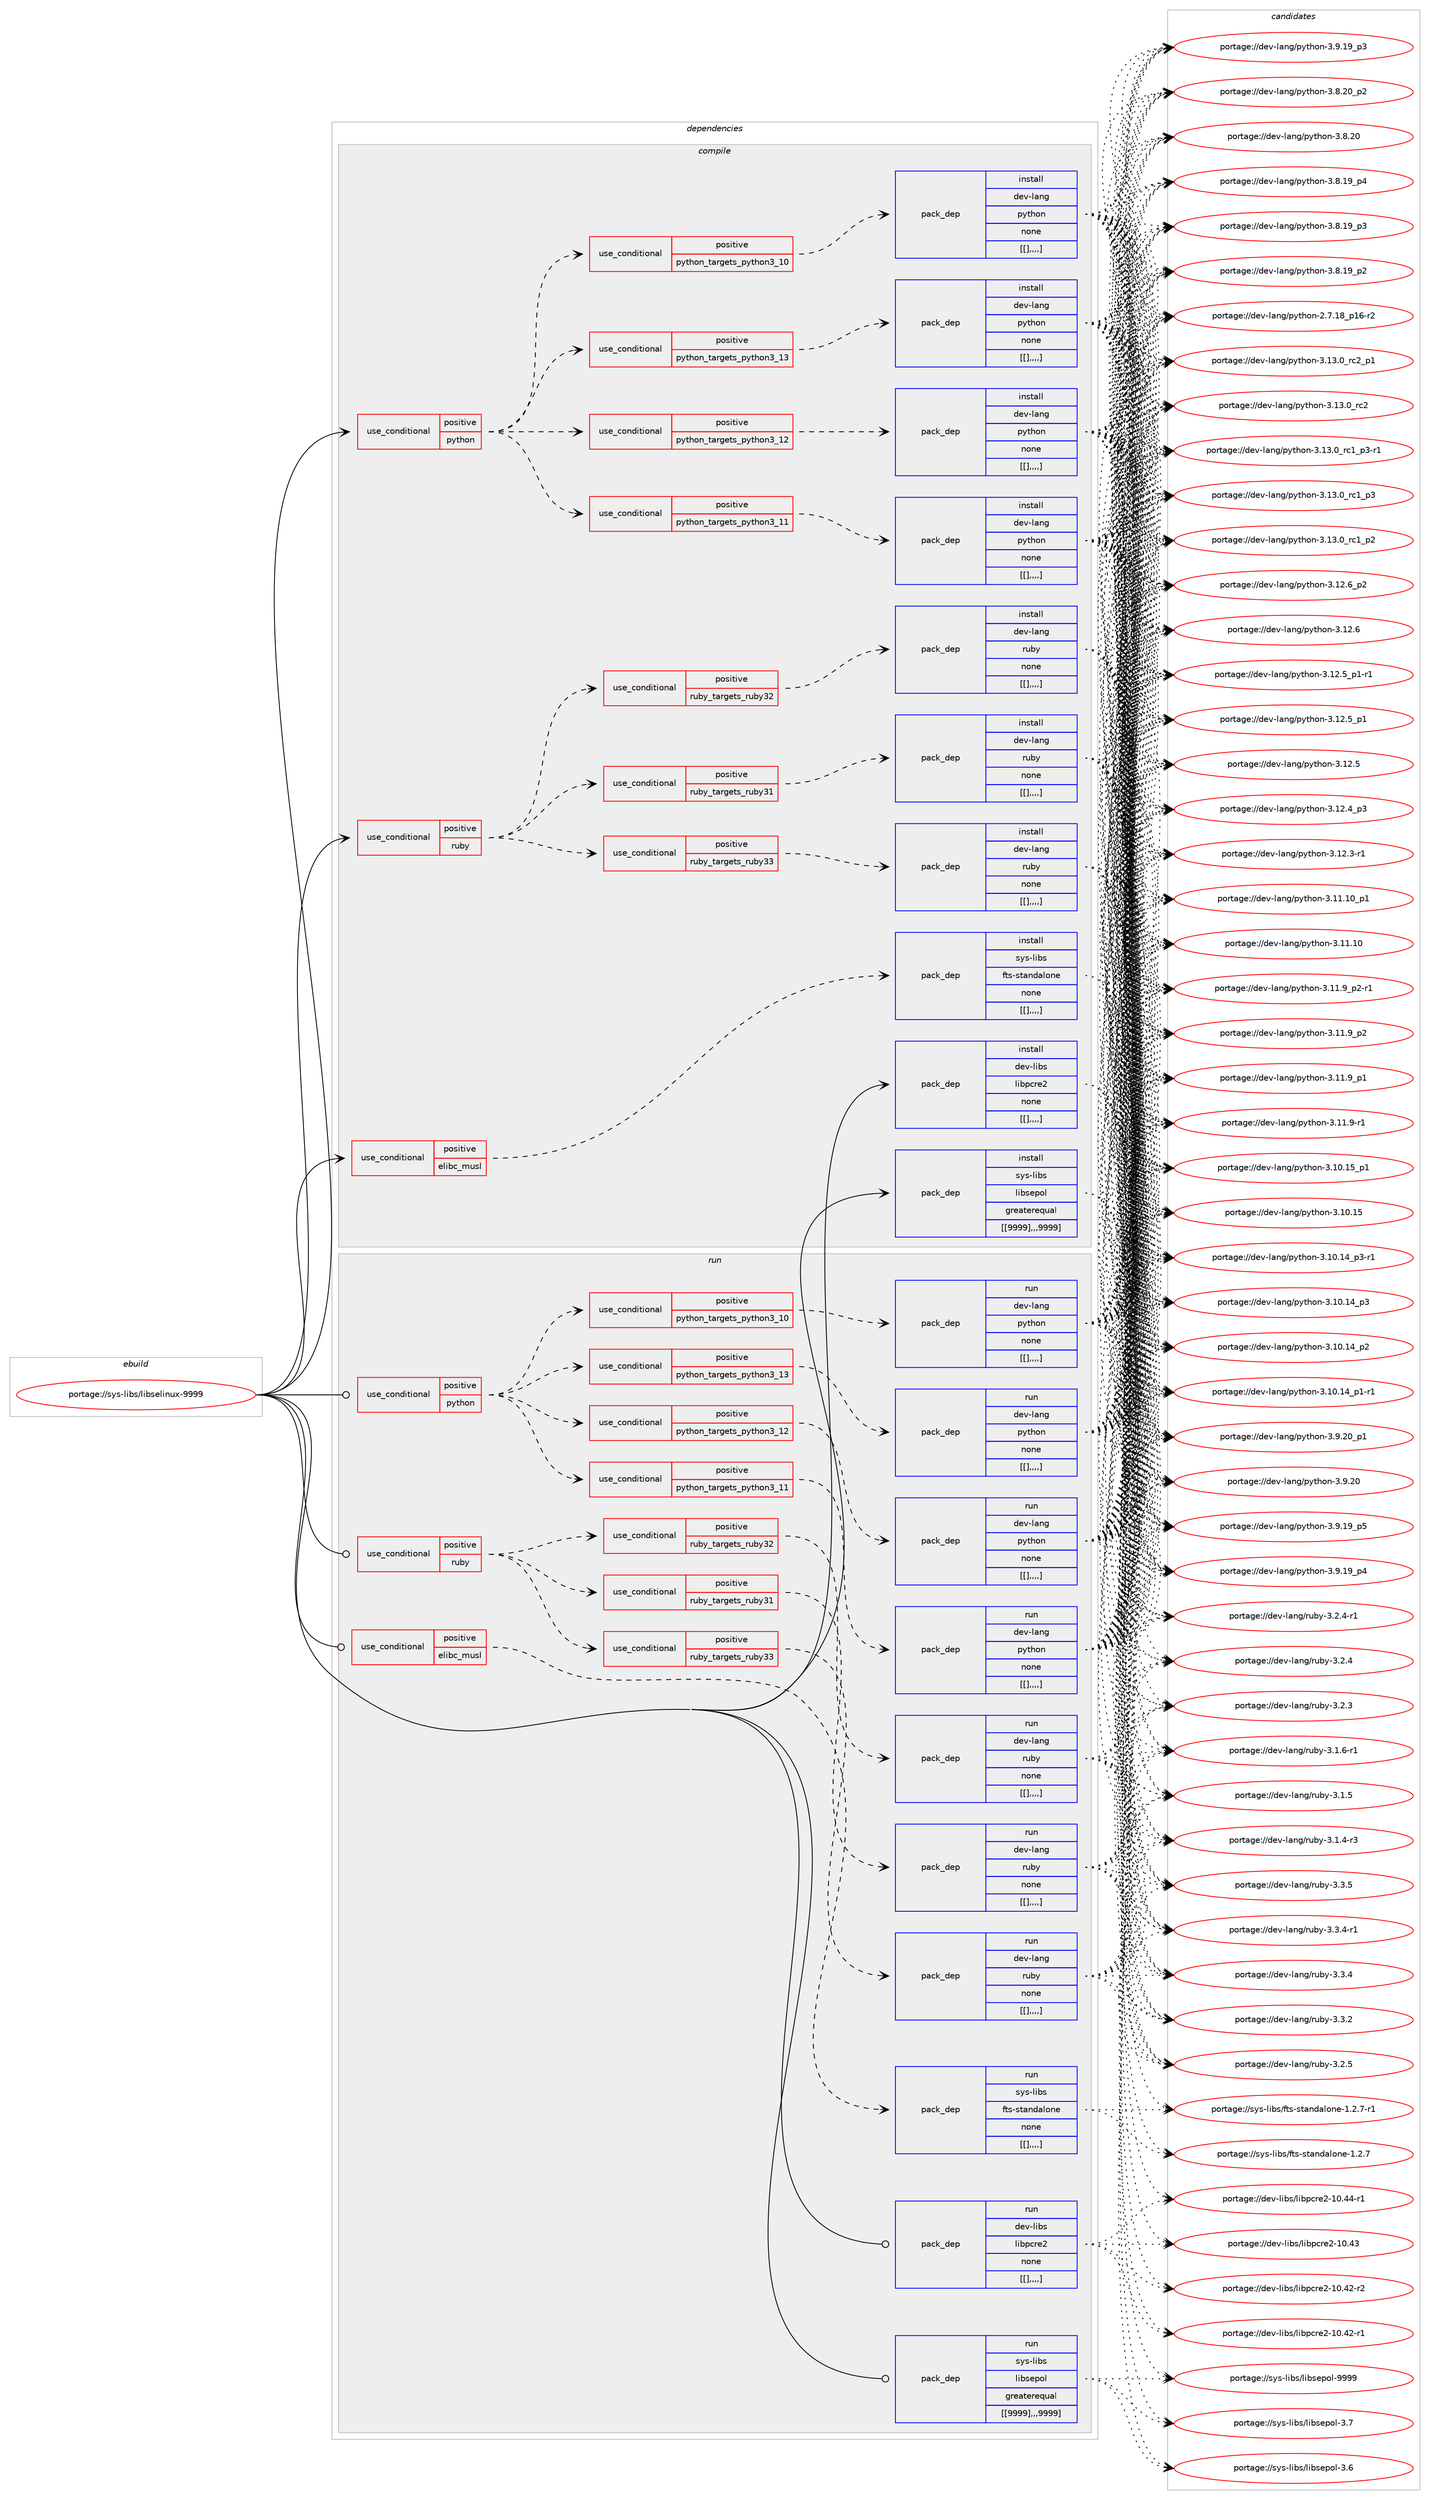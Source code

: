 digraph prolog {

# *************
# Graph options
# *************

newrank=true;
concentrate=true;
compound=true;
graph [rankdir=LR,fontname=Helvetica,fontsize=10,ranksep=1.5];#, ranksep=2.5, nodesep=0.2];
edge  [arrowhead=vee];
node  [fontname=Helvetica,fontsize=10];

# **********
# The ebuild
# **********

subgraph cluster_leftcol {
color=gray;
label=<<i>ebuild</i>>;
id [label="portage://sys-libs/libselinux-9999", color=red, width=4, href="../sys-libs/libselinux-9999.svg"];
}

# ****************
# The dependencies
# ****************

subgraph cluster_midcol {
color=gray;
label=<<i>dependencies</i>>;
subgraph cluster_compile {
fillcolor="#eeeeee";
style=filled;
label=<<i>compile</i>>;
subgraph cond122762 {
dependency454686 [label=<<TABLE BORDER="0" CELLBORDER="1" CELLSPACING="0" CELLPADDING="4"><TR><TD ROWSPAN="3" CELLPADDING="10">use_conditional</TD></TR><TR><TD>positive</TD></TR><TR><TD>elibc_musl</TD></TR></TABLE>>, shape=none, color=red];
subgraph pack328920 {
dependency454687 [label=<<TABLE BORDER="0" CELLBORDER="1" CELLSPACING="0" CELLPADDING="4" WIDTH="220"><TR><TD ROWSPAN="6" CELLPADDING="30">pack_dep</TD></TR><TR><TD WIDTH="110">install</TD></TR><TR><TD>sys-libs</TD></TR><TR><TD>fts-standalone</TD></TR><TR><TD>none</TD></TR><TR><TD>[[],,,,]</TD></TR></TABLE>>, shape=none, color=blue];
}
dependency454686:e -> dependency454687:w [weight=20,style="dashed",arrowhead="vee"];
}
id:e -> dependency454686:w [weight=20,style="solid",arrowhead="vee"];
subgraph cond122763 {
dependency454688 [label=<<TABLE BORDER="0" CELLBORDER="1" CELLSPACING="0" CELLPADDING="4"><TR><TD ROWSPAN="3" CELLPADDING="10">use_conditional</TD></TR><TR><TD>positive</TD></TR><TR><TD>python</TD></TR></TABLE>>, shape=none, color=red];
subgraph cond122764 {
dependency454689 [label=<<TABLE BORDER="0" CELLBORDER="1" CELLSPACING="0" CELLPADDING="4"><TR><TD ROWSPAN="3" CELLPADDING="10">use_conditional</TD></TR><TR><TD>positive</TD></TR><TR><TD>python_targets_python3_10</TD></TR></TABLE>>, shape=none, color=red];
subgraph pack328921 {
dependency454690 [label=<<TABLE BORDER="0" CELLBORDER="1" CELLSPACING="0" CELLPADDING="4" WIDTH="220"><TR><TD ROWSPAN="6" CELLPADDING="30">pack_dep</TD></TR><TR><TD WIDTH="110">install</TD></TR><TR><TD>dev-lang</TD></TR><TR><TD>python</TD></TR><TR><TD>none</TD></TR><TR><TD>[[],,,,]</TD></TR></TABLE>>, shape=none, color=blue];
}
dependency454689:e -> dependency454690:w [weight=20,style="dashed",arrowhead="vee"];
}
dependency454688:e -> dependency454689:w [weight=20,style="dashed",arrowhead="vee"];
subgraph cond122765 {
dependency454691 [label=<<TABLE BORDER="0" CELLBORDER="1" CELLSPACING="0" CELLPADDING="4"><TR><TD ROWSPAN="3" CELLPADDING="10">use_conditional</TD></TR><TR><TD>positive</TD></TR><TR><TD>python_targets_python3_11</TD></TR></TABLE>>, shape=none, color=red];
subgraph pack328922 {
dependency454692 [label=<<TABLE BORDER="0" CELLBORDER="1" CELLSPACING="0" CELLPADDING="4" WIDTH="220"><TR><TD ROWSPAN="6" CELLPADDING="30">pack_dep</TD></TR><TR><TD WIDTH="110">install</TD></TR><TR><TD>dev-lang</TD></TR><TR><TD>python</TD></TR><TR><TD>none</TD></TR><TR><TD>[[],,,,]</TD></TR></TABLE>>, shape=none, color=blue];
}
dependency454691:e -> dependency454692:w [weight=20,style="dashed",arrowhead="vee"];
}
dependency454688:e -> dependency454691:w [weight=20,style="dashed",arrowhead="vee"];
subgraph cond122766 {
dependency454693 [label=<<TABLE BORDER="0" CELLBORDER="1" CELLSPACING="0" CELLPADDING="4"><TR><TD ROWSPAN="3" CELLPADDING="10">use_conditional</TD></TR><TR><TD>positive</TD></TR><TR><TD>python_targets_python3_12</TD></TR></TABLE>>, shape=none, color=red];
subgraph pack328923 {
dependency454694 [label=<<TABLE BORDER="0" CELLBORDER="1" CELLSPACING="0" CELLPADDING="4" WIDTH="220"><TR><TD ROWSPAN="6" CELLPADDING="30">pack_dep</TD></TR><TR><TD WIDTH="110">install</TD></TR><TR><TD>dev-lang</TD></TR><TR><TD>python</TD></TR><TR><TD>none</TD></TR><TR><TD>[[],,,,]</TD></TR></TABLE>>, shape=none, color=blue];
}
dependency454693:e -> dependency454694:w [weight=20,style="dashed",arrowhead="vee"];
}
dependency454688:e -> dependency454693:w [weight=20,style="dashed",arrowhead="vee"];
subgraph cond122767 {
dependency454695 [label=<<TABLE BORDER="0" CELLBORDER="1" CELLSPACING="0" CELLPADDING="4"><TR><TD ROWSPAN="3" CELLPADDING="10">use_conditional</TD></TR><TR><TD>positive</TD></TR><TR><TD>python_targets_python3_13</TD></TR></TABLE>>, shape=none, color=red];
subgraph pack328924 {
dependency454696 [label=<<TABLE BORDER="0" CELLBORDER="1" CELLSPACING="0" CELLPADDING="4" WIDTH="220"><TR><TD ROWSPAN="6" CELLPADDING="30">pack_dep</TD></TR><TR><TD WIDTH="110">install</TD></TR><TR><TD>dev-lang</TD></TR><TR><TD>python</TD></TR><TR><TD>none</TD></TR><TR><TD>[[],,,,]</TD></TR></TABLE>>, shape=none, color=blue];
}
dependency454695:e -> dependency454696:w [weight=20,style="dashed",arrowhead="vee"];
}
dependency454688:e -> dependency454695:w [weight=20,style="dashed",arrowhead="vee"];
}
id:e -> dependency454688:w [weight=20,style="solid",arrowhead="vee"];
subgraph cond122768 {
dependency454697 [label=<<TABLE BORDER="0" CELLBORDER="1" CELLSPACING="0" CELLPADDING="4"><TR><TD ROWSPAN="3" CELLPADDING="10">use_conditional</TD></TR><TR><TD>positive</TD></TR><TR><TD>ruby</TD></TR></TABLE>>, shape=none, color=red];
subgraph cond122769 {
dependency454698 [label=<<TABLE BORDER="0" CELLBORDER="1" CELLSPACING="0" CELLPADDING="4"><TR><TD ROWSPAN="3" CELLPADDING="10">use_conditional</TD></TR><TR><TD>positive</TD></TR><TR><TD>ruby_targets_ruby31</TD></TR></TABLE>>, shape=none, color=red];
subgraph pack328925 {
dependency454699 [label=<<TABLE BORDER="0" CELLBORDER="1" CELLSPACING="0" CELLPADDING="4" WIDTH="220"><TR><TD ROWSPAN="6" CELLPADDING="30">pack_dep</TD></TR><TR><TD WIDTH="110">install</TD></TR><TR><TD>dev-lang</TD></TR><TR><TD>ruby</TD></TR><TR><TD>none</TD></TR><TR><TD>[[],,,,]</TD></TR></TABLE>>, shape=none, color=blue];
}
dependency454698:e -> dependency454699:w [weight=20,style="dashed",arrowhead="vee"];
}
dependency454697:e -> dependency454698:w [weight=20,style="dashed",arrowhead="vee"];
subgraph cond122770 {
dependency454700 [label=<<TABLE BORDER="0" CELLBORDER="1" CELLSPACING="0" CELLPADDING="4"><TR><TD ROWSPAN="3" CELLPADDING="10">use_conditional</TD></TR><TR><TD>positive</TD></TR><TR><TD>ruby_targets_ruby32</TD></TR></TABLE>>, shape=none, color=red];
subgraph pack328926 {
dependency454701 [label=<<TABLE BORDER="0" CELLBORDER="1" CELLSPACING="0" CELLPADDING="4" WIDTH="220"><TR><TD ROWSPAN="6" CELLPADDING="30">pack_dep</TD></TR><TR><TD WIDTH="110">install</TD></TR><TR><TD>dev-lang</TD></TR><TR><TD>ruby</TD></TR><TR><TD>none</TD></TR><TR><TD>[[],,,,]</TD></TR></TABLE>>, shape=none, color=blue];
}
dependency454700:e -> dependency454701:w [weight=20,style="dashed",arrowhead="vee"];
}
dependency454697:e -> dependency454700:w [weight=20,style="dashed",arrowhead="vee"];
subgraph cond122771 {
dependency454702 [label=<<TABLE BORDER="0" CELLBORDER="1" CELLSPACING="0" CELLPADDING="4"><TR><TD ROWSPAN="3" CELLPADDING="10">use_conditional</TD></TR><TR><TD>positive</TD></TR><TR><TD>ruby_targets_ruby33</TD></TR></TABLE>>, shape=none, color=red];
subgraph pack328927 {
dependency454703 [label=<<TABLE BORDER="0" CELLBORDER="1" CELLSPACING="0" CELLPADDING="4" WIDTH="220"><TR><TD ROWSPAN="6" CELLPADDING="30">pack_dep</TD></TR><TR><TD WIDTH="110">install</TD></TR><TR><TD>dev-lang</TD></TR><TR><TD>ruby</TD></TR><TR><TD>none</TD></TR><TR><TD>[[],,,,]</TD></TR></TABLE>>, shape=none, color=blue];
}
dependency454702:e -> dependency454703:w [weight=20,style="dashed",arrowhead="vee"];
}
dependency454697:e -> dependency454702:w [weight=20,style="dashed",arrowhead="vee"];
}
id:e -> dependency454697:w [weight=20,style="solid",arrowhead="vee"];
subgraph pack328928 {
dependency454704 [label=<<TABLE BORDER="0" CELLBORDER="1" CELLSPACING="0" CELLPADDING="4" WIDTH="220"><TR><TD ROWSPAN="6" CELLPADDING="30">pack_dep</TD></TR><TR><TD WIDTH="110">install</TD></TR><TR><TD>dev-libs</TD></TR><TR><TD>libpcre2</TD></TR><TR><TD>none</TD></TR><TR><TD>[[],,,,]</TD></TR></TABLE>>, shape=none, color=blue];
}
id:e -> dependency454704:w [weight=20,style="solid",arrowhead="vee"];
subgraph pack328929 {
dependency454705 [label=<<TABLE BORDER="0" CELLBORDER="1" CELLSPACING="0" CELLPADDING="4" WIDTH="220"><TR><TD ROWSPAN="6" CELLPADDING="30">pack_dep</TD></TR><TR><TD WIDTH="110">install</TD></TR><TR><TD>sys-libs</TD></TR><TR><TD>libsepol</TD></TR><TR><TD>greaterequal</TD></TR><TR><TD>[[9999],,,9999]</TD></TR></TABLE>>, shape=none, color=blue];
}
id:e -> dependency454705:w [weight=20,style="solid",arrowhead="vee"];
}
subgraph cluster_compileandrun {
fillcolor="#eeeeee";
style=filled;
label=<<i>compile and run</i>>;
}
subgraph cluster_run {
fillcolor="#eeeeee";
style=filled;
label=<<i>run</i>>;
subgraph cond122772 {
dependency454706 [label=<<TABLE BORDER="0" CELLBORDER="1" CELLSPACING="0" CELLPADDING="4"><TR><TD ROWSPAN="3" CELLPADDING="10">use_conditional</TD></TR><TR><TD>positive</TD></TR><TR><TD>elibc_musl</TD></TR></TABLE>>, shape=none, color=red];
subgraph pack328930 {
dependency454707 [label=<<TABLE BORDER="0" CELLBORDER="1" CELLSPACING="0" CELLPADDING="4" WIDTH="220"><TR><TD ROWSPAN="6" CELLPADDING="30">pack_dep</TD></TR><TR><TD WIDTH="110">run</TD></TR><TR><TD>sys-libs</TD></TR><TR><TD>fts-standalone</TD></TR><TR><TD>none</TD></TR><TR><TD>[[],,,,]</TD></TR></TABLE>>, shape=none, color=blue];
}
dependency454706:e -> dependency454707:w [weight=20,style="dashed",arrowhead="vee"];
}
id:e -> dependency454706:w [weight=20,style="solid",arrowhead="odot"];
subgraph cond122773 {
dependency454708 [label=<<TABLE BORDER="0" CELLBORDER="1" CELLSPACING="0" CELLPADDING="4"><TR><TD ROWSPAN="3" CELLPADDING="10">use_conditional</TD></TR><TR><TD>positive</TD></TR><TR><TD>python</TD></TR></TABLE>>, shape=none, color=red];
subgraph cond122774 {
dependency454709 [label=<<TABLE BORDER="0" CELLBORDER="1" CELLSPACING="0" CELLPADDING="4"><TR><TD ROWSPAN="3" CELLPADDING="10">use_conditional</TD></TR><TR><TD>positive</TD></TR><TR><TD>python_targets_python3_10</TD></TR></TABLE>>, shape=none, color=red];
subgraph pack328931 {
dependency454710 [label=<<TABLE BORDER="0" CELLBORDER="1" CELLSPACING="0" CELLPADDING="4" WIDTH="220"><TR><TD ROWSPAN="6" CELLPADDING="30">pack_dep</TD></TR><TR><TD WIDTH="110">run</TD></TR><TR><TD>dev-lang</TD></TR><TR><TD>python</TD></TR><TR><TD>none</TD></TR><TR><TD>[[],,,,]</TD></TR></TABLE>>, shape=none, color=blue];
}
dependency454709:e -> dependency454710:w [weight=20,style="dashed",arrowhead="vee"];
}
dependency454708:e -> dependency454709:w [weight=20,style="dashed",arrowhead="vee"];
subgraph cond122775 {
dependency454711 [label=<<TABLE BORDER="0" CELLBORDER="1" CELLSPACING="0" CELLPADDING="4"><TR><TD ROWSPAN="3" CELLPADDING="10">use_conditional</TD></TR><TR><TD>positive</TD></TR><TR><TD>python_targets_python3_11</TD></TR></TABLE>>, shape=none, color=red];
subgraph pack328932 {
dependency454712 [label=<<TABLE BORDER="0" CELLBORDER="1" CELLSPACING="0" CELLPADDING="4" WIDTH="220"><TR><TD ROWSPAN="6" CELLPADDING="30">pack_dep</TD></TR><TR><TD WIDTH="110">run</TD></TR><TR><TD>dev-lang</TD></TR><TR><TD>python</TD></TR><TR><TD>none</TD></TR><TR><TD>[[],,,,]</TD></TR></TABLE>>, shape=none, color=blue];
}
dependency454711:e -> dependency454712:w [weight=20,style="dashed",arrowhead="vee"];
}
dependency454708:e -> dependency454711:w [weight=20,style="dashed",arrowhead="vee"];
subgraph cond122776 {
dependency454713 [label=<<TABLE BORDER="0" CELLBORDER="1" CELLSPACING="0" CELLPADDING="4"><TR><TD ROWSPAN="3" CELLPADDING="10">use_conditional</TD></TR><TR><TD>positive</TD></TR><TR><TD>python_targets_python3_12</TD></TR></TABLE>>, shape=none, color=red];
subgraph pack328933 {
dependency454714 [label=<<TABLE BORDER="0" CELLBORDER="1" CELLSPACING="0" CELLPADDING="4" WIDTH="220"><TR><TD ROWSPAN="6" CELLPADDING="30">pack_dep</TD></TR><TR><TD WIDTH="110">run</TD></TR><TR><TD>dev-lang</TD></TR><TR><TD>python</TD></TR><TR><TD>none</TD></TR><TR><TD>[[],,,,]</TD></TR></TABLE>>, shape=none, color=blue];
}
dependency454713:e -> dependency454714:w [weight=20,style="dashed",arrowhead="vee"];
}
dependency454708:e -> dependency454713:w [weight=20,style="dashed",arrowhead="vee"];
subgraph cond122777 {
dependency454715 [label=<<TABLE BORDER="0" CELLBORDER="1" CELLSPACING="0" CELLPADDING="4"><TR><TD ROWSPAN="3" CELLPADDING="10">use_conditional</TD></TR><TR><TD>positive</TD></TR><TR><TD>python_targets_python3_13</TD></TR></TABLE>>, shape=none, color=red];
subgraph pack328934 {
dependency454716 [label=<<TABLE BORDER="0" CELLBORDER="1" CELLSPACING="0" CELLPADDING="4" WIDTH="220"><TR><TD ROWSPAN="6" CELLPADDING="30">pack_dep</TD></TR><TR><TD WIDTH="110">run</TD></TR><TR><TD>dev-lang</TD></TR><TR><TD>python</TD></TR><TR><TD>none</TD></TR><TR><TD>[[],,,,]</TD></TR></TABLE>>, shape=none, color=blue];
}
dependency454715:e -> dependency454716:w [weight=20,style="dashed",arrowhead="vee"];
}
dependency454708:e -> dependency454715:w [weight=20,style="dashed",arrowhead="vee"];
}
id:e -> dependency454708:w [weight=20,style="solid",arrowhead="odot"];
subgraph cond122778 {
dependency454717 [label=<<TABLE BORDER="0" CELLBORDER="1" CELLSPACING="0" CELLPADDING="4"><TR><TD ROWSPAN="3" CELLPADDING="10">use_conditional</TD></TR><TR><TD>positive</TD></TR><TR><TD>ruby</TD></TR></TABLE>>, shape=none, color=red];
subgraph cond122779 {
dependency454718 [label=<<TABLE BORDER="0" CELLBORDER="1" CELLSPACING="0" CELLPADDING="4"><TR><TD ROWSPAN="3" CELLPADDING="10">use_conditional</TD></TR><TR><TD>positive</TD></TR><TR><TD>ruby_targets_ruby31</TD></TR></TABLE>>, shape=none, color=red];
subgraph pack328935 {
dependency454719 [label=<<TABLE BORDER="0" CELLBORDER="1" CELLSPACING="0" CELLPADDING="4" WIDTH="220"><TR><TD ROWSPAN="6" CELLPADDING="30">pack_dep</TD></TR><TR><TD WIDTH="110">run</TD></TR><TR><TD>dev-lang</TD></TR><TR><TD>ruby</TD></TR><TR><TD>none</TD></TR><TR><TD>[[],,,,]</TD></TR></TABLE>>, shape=none, color=blue];
}
dependency454718:e -> dependency454719:w [weight=20,style="dashed",arrowhead="vee"];
}
dependency454717:e -> dependency454718:w [weight=20,style="dashed",arrowhead="vee"];
subgraph cond122780 {
dependency454720 [label=<<TABLE BORDER="0" CELLBORDER="1" CELLSPACING="0" CELLPADDING="4"><TR><TD ROWSPAN="3" CELLPADDING="10">use_conditional</TD></TR><TR><TD>positive</TD></TR><TR><TD>ruby_targets_ruby32</TD></TR></TABLE>>, shape=none, color=red];
subgraph pack328936 {
dependency454721 [label=<<TABLE BORDER="0" CELLBORDER="1" CELLSPACING="0" CELLPADDING="4" WIDTH="220"><TR><TD ROWSPAN="6" CELLPADDING="30">pack_dep</TD></TR><TR><TD WIDTH="110">run</TD></TR><TR><TD>dev-lang</TD></TR><TR><TD>ruby</TD></TR><TR><TD>none</TD></TR><TR><TD>[[],,,,]</TD></TR></TABLE>>, shape=none, color=blue];
}
dependency454720:e -> dependency454721:w [weight=20,style="dashed",arrowhead="vee"];
}
dependency454717:e -> dependency454720:w [weight=20,style="dashed",arrowhead="vee"];
subgraph cond122781 {
dependency454722 [label=<<TABLE BORDER="0" CELLBORDER="1" CELLSPACING="0" CELLPADDING="4"><TR><TD ROWSPAN="3" CELLPADDING="10">use_conditional</TD></TR><TR><TD>positive</TD></TR><TR><TD>ruby_targets_ruby33</TD></TR></TABLE>>, shape=none, color=red];
subgraph pack328937 {
dependency454723 [label=<<TABLE BORDER="0" CELLBORDER="1" CELLSPACING="0" CELLPADDING="4" WIDTH="220"><TR><TD ROWSPAN="6" CELLPADDING="30">pack_dep</TD></TR><TR><TD WIDTH="110">run</TD></TR><TR><TD>dev-lang</TD></TR><TR><TD>ruby</TD></TR><TR><TD>none</TD></TR><TR><TD>[[],,,,]</TD></TR></TABLE>>, shape=none, color=blue];
}
dependency454722:e -> dependency454723:w [weight=20,style="dashed",arrowhead="vee"];
}
dependency454717:e -> dependency454722:w [weight=20,style="dashed",arrowhead="vee"];
}
id:e -> dependency454717:w [weight=20,style="solid",arrowhead="odot"];
subgraph pack328938 {
dependency454724 [label=<<TABLE BORDER="0" CELLBORDER="1" CELLSPACING="0" CELLPADDING="4" WIDTH="220"><TR><TD ROWSPAN="6" CELLPADDING="30">pack_dep</TD></TR><TR><TD WIDTH="110">run</TD></TR><TR><TD>dev-libs</TD></TR><TR><TD>libpcre2</TD></TR><TR><TD>none</TD></TR><TR><TD>[[],,,,]</TD></TR></TABLE>>, shape=none, color=blue];
}
id:e -> dependency454724:w [weight=20,style="solid",arrowhead="odot"];
subgraph pack328939 {
dependency454725 [label=<<TABLE BORDER="0" CELLBORDER="1" CELLSPACING="0" CELLPADDING="4" WIDTH="220"><TR><TD ROWSPAN="6" CELLPADDING="30">pack_dep</TD></TR><TR><TD WIDTH="110">run</TD></TR><TR><TD>sys-libs</TD></TR><TR><TD>libsepol</TD></TR><TR><TD>greaterequal</TD></TR><TR><TD>[[9999],,,9999]</TD></TR></TABLE>>, shape=none, color=blue];
}
id:e -> dependency454725:w [weight=20,style="solid",arrowhead="odot"];
}
}

# **************
# The candidates
# **************

subgraph cluster_choices {
rank=same;
color=gray;
label=<<i>candidates</i>>;

subgraph choice328920 {
color=black;
nodesep=1;
choice1151211154510810598115471021161154511511697110100971081111101014549465046554511449 [label="portage://sys-libs/fts-standalone-1.2.7-r1", color=red, width=4,href="../sys-libs/fts-standalone-1.2.7-r1.svg"];
choice115121115451081059811547102116115451151169711010097108111110101454946504655 [label="portage://sys-libs/fts-standalone-1.2.7", color=red, width=4,href="../sys-libs/fts-standalone-1.2.7.svg"];
dependency454687:e -> choice1151211154510810598115471021161154511511697110100971081111101014549465046554511449:w [style=dotted,weight="100"];
dependency454687:e -> choice115121115451081059811547102116115451151169711010097108111110101454946504655:w [style=dotted,weight="100"];
}
subgraph choice328921 {
color=black;
nodesep=1;
choice100101118451089711010347112121116104111110455146495146489511499509511249 [label="portage://dev-lang/python-3.13.0_rc2_p1", color=red, width=4,href="../dev-lang/python-3.13.0_rc2_p1.svg"];
choice10010111845108971101034711212111610411111045514649514648951149950 [label="portage://dev-lang/python-3.13.0_rc2", color=red, width=4,href="../dev-lang/python-3.13.0_rc2.svg"];
choice1001011184510897110103471121211161041111104551464951464895114994995112514511449 [label="portage://dev-lang/python-3.13.0_rc1_p3-r1", color=red, width=4,href="../dev-lang/python-3.13.0_rc1_p3-r1.svg"];
choice100101118451089711010347112121116104111110455146495146489511499499511251 [label="portage://dev-lang/python-3.13.0_rc1_p3", color=red, width=4,href="../dev-lang/python-3.13.0_rc1_p3.svg"];
choice100101118451089711010347112121116104111110455146495146489511499499511250 [label="portage://dev-lang/python-3.13.0_rc1_p2", color=red, width=4,href="../dev-lang/python-3.13.0_rc1_p2.svg"];
choice100101118451089711010347112121116104111110455146495046549511250 [label="portage://dev-lang/python-3.12.6_p2", color=red, width=4,href="../dev-lang/python-3.12.6_p2.svg"];
choice10010111845108971101034711212111610411111045514649504654 [label="portage://dev-lang/python-3.12.6", color=red, width=4,href="../dev-lang/python-3.12.6.svg"];
choice1001011184510897110103471121211161041111104551464950465395112494511449 [label="portage://dev-lang/python-3.12.5_p1-r1", color=red, width=4,href="../dev-lang/python-3.12.5_p1-r1.svg"];
choice100101118451089711010347112121116104111110455146495046539511249 [label="portage://dev-lang/python-3.12.5_p1", color=red, width=4,href="../dev-lang/python-3.12.5_p1.svg"];
choice10010111845108971101034711212111610411111045514649504653 [label="portage://dev-lang/python-3.12.5", color=red, width=4,href="../dev-lang/python-3.12.5.svg"];
choice100101118451089711010347112121116104111110455146495046529511251 [label="portage://dev-lang/python-3.12.4_p3", color=red, width=4,href="../dev-lang/python-3.12.4_p3.svg"];
choice100101118451089711010347112121116104111110455146495046514511449 [label="portage://dev-lang/python-3.12.3-r1", color=red, width=4,href="../dev-lang/python-3.12.3-r1.svg"];
choice10010111845108971101034711212111610411111045514649494649489511249 [label="portage://dev-lang/python-3.11.10_p1", color=red, width=4,href="../dev-lang/python-3.11.10_p1.svg"];
choice1001011184510897110103471121211161041111104551464949464948 [label="portage://dev-lang/python-3.11.10", color=red, width=4,href="../dev-lang/python-3.11.10.svg"];
choice1001011184510897110103471121211161041111104551464949465795112504511449 [label="portage://dev-lang/python-3.11.9_p2-r1", color=red, width=4,href="../dev-lang/python-3.11.9_p2-r1.svg"];
choice100101118451089711010347112121116104111110455146494946579511250 [label="portage://dev-lang/python-3.11.9_p2", color=red, width=4,href="../dev-lang/python-3.11.9_p2.svg"];
choice100101118451089711010347112121116104111110455146494946579511249 [label="portage://dev-lang/python-3.11.9_p1", color=red, width=4,href="../dev-lang/python-3.11.9_p1.svg"];
choice100101118451089711010347112121116104111110455146494946574511449 [label="portage://dev-lang/python-3.11.9-r1", color=red, width=4,href="../dev-lang/python-3.11.9-r1.svg"];
choice10010111845108971101034711212111610411111045514649484649539511249 [label="portage://dev-lang/python-3.10.15_p1", color=red, width=4,href="../dev-lang/python-3.10.15_p1.svg"];
choice1001011184510897110103471121211161041111104551464948464953 [label="portage://dev-lang/python-3.10.15", color=red, width=4,href="../dev-lang/python-3.10.15.svg"];
choice100101118451089711010347112121116104111110455146494846495295112514511449 [label="portage://dev-lang/python-3.10.14_p3-r1", color=red, width=4,href="../dev-lang/python-3.10.14_p3-r1.svg"];
choice10010111845108971101034711212111610411111045514649484649529511251 [label="portage://dev-lang/python-3.10.14_p3", color=red, width=4,href="../dev-lang/python-3.10.14_p3.svg"];
choice10010111845108971101034711212111610411111045514649484649529511250 [label="portage://dev-lang/python-3.10.14_p2", color=red, width=4,href="../dev-lang/python-3.10.14_p2.svg"];
choice100101118451089711010347112121116104111110455146494846495295112494511449 [label="portage://dev-lang/python-3.10.14_p1-r1", color=red, width=4,href="../dev-lang/python-3.10.14_p1-r1.svg"];
choice100101118451089711010347112121116104111110455146574650489511249 [label="portage://dev-lang/python-3.9.20_p1", color=red, width=4,href="../dev-lang/python-3.9.20_p1.svg"];
choice10010111845108971101034711212111610411111045514657465048 [label="portage://dev-lang/python-3.9.20", color=red, width=4,href="../dev-lang/python-3.9.20.svg"];
choice100101118451089711010347112121116104111110455146574649579511253 [label="portage://dev-lang/python-3.9.19_p5", color=red, width=4,href="../dev-lang/python-3.9.19_p5.svg"];
choice100101118451089711010347112121116104111110455146574649579511252 [label="portage://dev-lang/python-3.9.19_p4", color=red, width=4,href="../dev-lang/python-3.9.19_p4.svg"];
choice100101118451089711010347112121116104111110455146574649579511251 [label="portage://dev-lang/python-3.9.19_p3", color=red, width=4,href="../dev-lang/python-3.9.19_p3.svg"];
choice100101118451089711010347112121116104111110455146564650489511250 [label="portage://dev-lang/python-3.8.20_p2", color=red, width=4,href="../dev-lang/python-3.8.20_p2.svg"];
choice10010111845108971101034711212111610411111045514656465048 [label="portage://dev-lang/python-3.8.20", color=red, width=4,href="../dev-lang/python-3.8.20.svg"];
choice100101118451089711010347112121116104111110455146564649579511252 [label="portage://dev-lang/python-3.8.19_p4", color=red, width=4,href="../dev-lang/python-3.8.19_p4.svg"];
choice100101118451089711010347112121116104111110455146564649579511251 [label="portage://dev-lang/python-3.8.19_p3", color=red, width=4,href="../dev-lang/python-3.8.19_p3.svg"];
choice100101118451089711010347112121116104111110455146564649579511250 [label="portage://dev-lang/python-3.8.19_p2", color=red, width=4,href="../dev-lang/python-3.8.19_p2.svg"];
choice100101118451089711010347112121116104111110455046554649569511249544511450 [label="portage://dev-lang/python-2.7.18_p16-r2", color=red, width=4,href="../dev-lang/python-2.7.18_p16-r2.svg"];
dependency454690:e -> choice100101118451089711010347112121116104111110455146495146489511499509511249:w [style=dotted,weight="100"];
dependency454690:e -> choice10010111845108971101034711212111610411111045514649514648951149950:w [style=dotted,weight="100"];
dependency454690:e -> choice1001011184510897110103471121211161041111104551464951464895114994995112514511449:w [style=dotted,weight="100"];
dependency454690:e -> choice100101118451089711010347112121116104111110455146495146489511499499511251:w [style=dotted,weight="100"];
dependency454690:e -> choice100101118451089711010347112121116104111110455146495146489511499499511250:w [style=dotted,weight="100"];
dependency454690:e -> choice100101118451089711010347112121116104111110455146495046549511250:w [style=dotted,weight="100"];
dependency454690:e -> choice10010111845108971101034711212111610411111045514649504654:w [style=dotted,weight="100"];
dependency454690:e -> choice1001011184510897110103471121211161041111104551464950465395112494511449:w [style=dotted,weight="100"];
dependency454690:e -> choice100101118451089711010347112121116104111110455146495046539511249:w [style=dotted,weight="100"];
dependency454690:e -> choice10010111845108971101034711212111610411111045514649504653:w [style=dotted,weight="100"];
dependency454690:e -> choice100101118451089711010347112121116104111110455146495046529511251:w [style=dotted,weight="100"];
dependency454690:e -> choice100101118451089711010347112121116104111110455146495046514511449:w [style=dotted,weight="100"];
dependency454690:e -> choice10010111845108971101034711212111610411111045514649494649489511249:w [style=dotted,weight="100"];
dependency454690:e -> choice1001011184510897110103471121211161041111104551464949464948:w [style=dotted,weight="100"];
dependency454690:e -> choice1001011184510897110103471121211161041111104551464949465795112504511449:w [style=dotted,weight="100"];
dependency454690:e -> choice100101118451089711010347112121116104111110455146494946579511250:w [style=dotted,weight="100"];
dependency454690:e -> choice100101118451089711010347112121116104111110455146494946579511249:w [style=dotted,weight="100"];
dependency454690:e -> choice100101118451089711010347112121116104111110455146494946574511449:w [style=dotted,weight="100"];
dependency454690:e -> choice10010111845108971101034711212111610411111045514649484649539511249:w [style=dotted,weight="100"];
dependency454690:e -> choice1001011184510897110103471121211161041111104551464948464953:w [style=dotted,weight="100"];
dependency454690:e -> choice100101118451089711010347112121116104111110455146494846495295112514511449:w [style=dotted,weight="100"];
dependency454690:e -> choice10010111845108971101034711212111610411111045514649484649529511251:w [style=dotted,weight="100"];
dependency454690:e -> choice10010111845108971101034711212111610411111045514649484649529511250:w [style=dotted,weight="100"];
dependency454690:e -> choice100101118451089711010347112121116104111110455146494846495295112494511449:w [style=dotted,weight="100"];
dependency454690:e -> choice100101118451089711010347112121116104111110455146574650489511249:w [style=dotted,weight="100"];
dependency454690:e -> choice10010111845108971101034711212111610411111045514657465048:w [style=dotted,weight="100"];
dependency454690:e -> choice100101118451089711010347112121116104111110455146574649579511253:w [style=dotted,weight="100"];
dependency454690:e -> choice100101118451089711010347112121116104111110455146574649579511252:w [style=dotted,weight="100"];
dependency454690:e -> choice100101118451089711010347112121116104111110455146574649579511251:w [style=dotted,weight="100"];
dependency454690:e -> choice100101118451089711010347112121116104111110455146564650489511250:w [style=dotted,weight="100"];
dependency454690:e -> choice10010111845108971101034711212111610411111045514656465048:w [style=dotted,weight="100"];
dependency454690:e -> choice100101118451089711010347112121116104111110455146564649579511252:w [style=dotted,weight="100"];
dependency454690:e -> choice100101118451089711010347112121116104111110455146564649579511251:w [style=dotted,weight="100"];
dependency454690:e -> choice100101118451089711010347112121116104111110455146564649579511250:w [style=dotted,weight="100"];
dependency454690:e -> choice100101118451089711010347112121116104111110455046554649569511249544511450:w [style=dotted,weight="100"];
}
subgraph choice328922 {
color=black;
nodesep=1;
choice100101118451089711010347112121116104111110455146495146489511499509511249 [label="portage://dev-lang/python-3.13.0_rc2_p1", color=red, width=4,href="../dev-lang/python-3.13.0_rc2_p1.svg"];
choice10010111845108971101034711212111610411111045514649514648951149950 [label="portage://dev-lang/python-3.13.0_rc2", color=red, width=4,href="../dev-lang/python-3.13.0_rc2.svg"];
choice1001011184510897110103471121211161041111104551464951464895114994995112514511449 [label="portage://dev-lang/python-3.13.0_rc1_p3-r1", color=red, width=4,href="../dev-lang/python-3.13.0_rc1_p3-r1.svg"];
choice100101118451089711010347112121116104111110455146495146489511499499511251 [label="portage://dev-lang/python-3.13.0_rc1_p3", color=red, width=4,href="../dev-lang/python-3.13.0_rc1_p3.svg"];
choice100101118451089711010347112121116104111110455146495146489511499499511250 [label="portage://dev-lang/python-3.13.0_rc1_p2", color=red, width=4,href="../dev-lang/python-3.13.0_rc1_p2.svg"];
choice100101118451089711010347112121116104111110455146495046549511250 [label="portage://dev-lang/python-3.12.6_p2", color=red, width=4,href="../dev-lang/python-3.12.6_p2.svg"];
choice10010111845108971101034711212111610411111045514649504654 [label="portage://dev-lang/python-3.12.6", color=red, width=4,href="../dev-lang/python-3.12.6.svg"];
choice1001011184510897110103471121211161041111104551464950465395112494511449 [label="portage://dev-lang/python-3.12.5_p1-r1", color=red, width=4,href="../dev-lang/python-3.12.5_p1-r1.svg"];
choice100101118451089711010347112121116104111110455146495046539511249 [label="portage://dev-lang/python-3.12.5_p1", color=red, width=4,href="../dev-lang/python-3.12.5_p1.svg"];
choice10010111845108971101034711212111610411111045514649504653 [label="portage://dev-lang/python-3.12.5", color=red, width=4,href="../dev-lang/python-3.12.5.svg"];
choice100101118451089711010347112121116104111110455146495046529511251 [label="portage://dev-lang/python-3.12.4_p3", color=red, width=4,href="../dev-lang/python-3.12.4_p3.svg"];
choice100101118451089711010347112121116104111110455146495046514511449 [label="portage://dev-lang/python-3.12.3-r1", color=red, width=4,href="../dev-lang/python-3.12.3-r1.svg"];
choice10010111845108971101034711212111610411111045514649494649489511249 [label="portage://dev-lang/python-3.11.10_p1", color=red, width=4,href="../dev-lang/python-3.11.10_p1.svg"];
choice1001011184510897110103471121211161041111104551464949464948 [label="portage://dev-lang/python-3.11.10", color=red, width=4,href="../dev-lang/python-3.11.10.svg"];
choice1001011184510897110103471121211161041111104551464949465795112504511449 [label="portage://dev-lang/python-3.11.9_p2-r1", color=red, width=4,href="../dev-lang/python-3.11.9_p2-r1.svg"];
choice100101118451089711010347112121116104111110455146494946579511250 [label="portage://dev-lang/python-3.11.9_p2", color=red, width=4,href="../dev-lang/python-3.11.9_p2.svg"];
choice100101118451089711010347112121116104111110455146494946579511249 [label="portage://dev-lang/python-3.11.9_p1", color=red, width=4,href="../dev-lang/python-3.11.9_p1.svg"];
choice100101118451089711010347112121116104111110455146494946574511449 [label="portage://dev-lang/python-3.11.9-r1", color=red, width=4,href="../dev-lang/python-3.11.9-r1.svg"];
choice10010111845108971101034711212111610411111045514649484649539511249 [label="portage://dev-lang/python-3.10.15_p1", color=red, width=4,href="../dev-lang/python-3.10.15_p1.svg"];
choice1001011184510897110103471121211161041111104551464948464953 [label="portage://dev-lang/python-3.10.15", color=red, width=4,href="../dev-lang/python-3.10.15.svg"];
choice100101118451089711010347112121116104111110455146494846495295112514511449 [label="portage://dev-lang/python-3.10.14_p3-r1", color=red, width=4,href="../dev-lang/python-3.10.14_p3-r1.svg"];
choice10010111845108971101034711212111610411111045514649484649529511251 [label="portage://dev-lang/python-3.10.14_p3", color=red, width=4,href="../dev-lang/python-3.10.14_p3.svg"];
choice10010111845108971101034711212111610411111045514649484649529511250 [label="portage://dev-lang/python-3.10.14_p2", color=red, width=4,href="../dev-lang/python-3.10.14_p2.svg"];
choice100101118451089711010347112121116104111110455146494846495295112494511449 [label="portage://dev-lang/python-3.10.14_p1-r1", color=red, width=4,href="../dev-lang/python-3.10.14_p1-r1.svg"];
choice100101118451089711010347112121116104111110455146574650489511249 [label="portage://dev-lang/python-3.9.20_p1", color=red, width=4,href="../dev-lang/python-3.9.20_p1.svg"];
choice10010111845108971101034711212111610411111045514657465048 [label="portage://dev-lang/python-3.9.20", color=red, width=4,href="../dev-lang/python-3.9.20.svg"];
choice100101118451089711010347112121116104111110455146574649579511253 [label="portage://dev-lang/python-3.9.19_p5", color=red, width=4,href="../dev-lang/python-3.9.19_p5.svg"];
choice100101118451089711010347112121116104111110455146574649579511252 [label="portage://dev-lang/python-3.9.19_p4", color=red, width=4,href="../dev-lang/python-3.9.19_p4.svg"];
choice100101118451089711010347112121116104111110455146574649579511251 [label="portage://dev-lang/python-3.9.19_p3", color=red, width=4,href="../dev-lang/python-3.9.19_p3.svg"];
choice100101118451089711010347112121116104111110455146564650489511250 [label="portage://dev-lang/python-3.8.20_p2", color=red, width=4,href="../dev-lang/python-3.8.20_p2.svg"];
choice10010111845108971101034711212111610411111045514656465048 [label="portage://dev-lang/python-3.8.20", color=red, width=4,href="../dev-lang/python-3.8.20.svg"];
choice100101118451089711010347112121116104111110455146564649579511252 [label="portage://dev-lang/python-3.8.19_p4", color=red, width=4,href="../dev-lang/python-3.8.19_p4.svg"];
choice100101118451089711010347112121116104111110455146564649579511251 [label="portage://dev-lang/python-3.8.19_p3", color=red, width=4,href="../dev-lang/python-3.8.19_p3.svg"];
choice100101118451089711010347112121116104111110455146564649579511250 [label="portage://dev-lang/python-3.8.19_p2", color=red, width=4,href="../dev-lang/python-3.8.19_p2.svg"];
choice100101118451089711010347112121116104111110455046554649569511249544511450 [label="portage://dev-lang/python-2.7.18_p16-r2", color=red, width=4,href="../dev-lang/python-2.7.18_p16-r2.svg"];
dependency454692:e -> choice100101118451089711010347112121116104111110455146495146489511499509511249:w [style=dotted,weight="100"];
dependency454692:e -> choice10010111845108971101034711212111610411111045514649514648951149950:w [style=dotted,weight="100"];
dependency454692:e -> choice1001011184510897110103471121211161041111104551464951464895114994995112514511449:w [style=dotted,weight="100"];
dependency454692:e -> choice100101118451089711010347112121116104111110455146495146489511499499511251:w [style=dotted,weight="100"];
dependency454692:e -> choice100101118451089711010347112121116104111110455146495146489511499499511250:w [style=dotted,weight="100"];
dependency454692:e -> choice100101118451089711010347112121116104111110455146495046549511250:w [style=dotted,weight="100"];
dependency454692:e -> choice10010111845108971101034711212111610411111045514649504654:w [style=dotted,weight="100"];
dependency454692:e -> choice1001011184510897110103471121211161041111104551464950465395112494511449:w [style=dotted,weight="100"];
dependency454692:e -> choice100101118451089711010347112121116104111110455146495046539511249:w [style=dotted,weight="100"];
dependency454692:e -> choice10010111845108971101034711212111610411111045514649504653:w [style=dotted,weight="100"];
dependency454692:e -> choice100101118451089711010347112121116104111110455146495046529511251:w [style=dotted,weight="100"];
dependency454692:e -> choice100101118451089711010347112121116104111110455146495046514511449:w [style=dotted,weight="100"];
dependency454692:e -> choice10010111845108971101034711212111610411111045514649494649489511249:w [style=dotted,weight="100"];
dependency454692:e -> choice1001011184510897110103471121211161041111104551464949464948:w [style=dotted,weight="100"];
dependency454692:e -> choice1001011184510897110103471121211161041111104551464949465795112504511449:w [style=dotted,weight="100"];
dependency454692:e -> choice100101118451089711010347112121116104111110455146494946579511250:w [style=dotted,weight="100"];
dependency454692:e -> choice100101118451089711010347112121116104111110455146494946579511249:w [style=dotted,weight="100"];
dependency454692:e -> choice100101118451089711010347112121116104111110455146494946574511449:w [style=dotted,weight="100"];
dependency454692:e -> choice10010111845108971101034711212111610411111045514649484649539511249:w [style=dotted,weight="100"];
dependency454692:e -> choice1001011184510897110103471121211161041111104551464948464953:w [style=dotted,weight="100"];
dependency454692:e -> choice100101118451089711010347112121116104111110455146494846495295112514511449:w [style=dotted,weight="100"];
dependency454692:e -> choice10010111845108971101034711212111610411111045514649484649529511251:w [style=dotted,weight="100"];
dependency454692:e -> choice10010111845108971101034711212111610411111045514649484649529511250:w [style=dotted,weight="100"];
dependency454692:e -> choice100101118451089711010347112121116104111110455146494846495295112494511449:w [style=dotted,weight="100"];
dependency454692:e -> choice100101118451089711010347112121116104111110455146574650489511249:w [style=dotted,weight="100"];
dependency454692:e -> choice10010111845108971101034711212111610411111045514657465048:w [style=dotted,weight="100"];
dependency454692:e -> choice100101118451089711010347112121116104111110455146574649579511253:w [style=dotted,weight="100"];
dependency454692:e -> choice100101118451089711010347112121116104111110455146574649579511252:w [style=dotted,weight="100"];
dependency454692:e -> choice100101118451089711010347112121116104111110455146574649579511251:w [style=dotted,weight="100"];
dependency454692:e -> choice100101118451089711010347112121116104111110455146564650489511250:w [style=dotted,weight="100"];
dependency454692:e -> choice10010111845108971101034711212111610411111045514656465048:w [style=dotted,weight="100"];
dependency454692:e -> choice100101118451089711010347112121116104111110455146564649579511252:w [style=dotted,weight="100"];
dependency454692:e -> choice100101118451089711010347112121116104111110455146564649579511251:w [style=dotted,weight="100"];
dependency454692:e -> choice100101118451089711010347112121116104111110455146564649579511250:w [style=dotted,weight="100"];
dependency454692:e -> choice100101118451089711010347112121116104111110455046554649569511249544511450:w [style=dotted,weight="100"];
}
subgraph choice328923 {
color=black;
nodesep=1;
choice100101118451089711010347112121116104111110455146495146489511499509511249 [label="portage://dev-lang/python-3.13.0_rc2_p1", color=red, width=4,href="../dev-lang/python-3.13.0_rc2_p1.svg"];
choice10010111845108971101034711212111610411111045514649514648951149950 [label="portage://dev-lang/python-3.13.0_rc2", color=red, width=4,href="../dev-lang/python-3.13.0_rc2.svg"];
choice1001011184510897110103471121211161041111104551464951464895114994995112514511449 [label="portage://dev-lang/python-3.13.0_rc1_p3-r1", color=red, width=4,href="../dev-lang/python-3.13.0_rc1_p3-r1.svg"];
choice100101118451089711010347112121116104111110455146495146489511499499511251 [label="portage://dev-lang/python-3.13.0_rc1_p3", color=red, width=4,href="../dev-lang/python-3.13.0_rc1_p3.svg"];
choice100101118451089711010347112121116104111110455146495146489511499499511250 [label="portage://dev-lang/python-3.13.0_rc1_p2", color=red, width=4,href="../dev-lang/python-3.13.0_rc1_p2.svg"];
choice100101118451089711010347112121116104111110455146495046549511250 [label="portage://dev-lang/python-3.12.6_p2", color=red, width=4,href="../dev-lang/python-3.12.6_p2.svg"];
choice10010111845108971101034711212111610411111045514649504654 [label="portage://dev-lang/python-3.12.6", color=red, width=4,href="../dev-lang/python-3.12.6.svg"];
choice1001011184510897110103471121211161041111104551464950465395112494511449 [label="portage://dev-lang/python-3.12.5_p1-r1", color=red, width=4,href="../dev-lang/python-3.12.5_p1-r1.svg"];
choice100101118451089711010347112121116104111110455146495046539511249 [label="portage://dev-lang/python-3.12.5_p1", color=red, width=4,href="../dev-lang/python-3.12.5_p1.svg"];
choice10010111845108971101034711212111610411111045514649504653 [label="portage://dev-lang/python-3.12.5", color=red, width=4,href="../dev-lang/python-3.12.5.svg"];
choice100101118451089711010347112121116104111110455146495046529511251 [label="portage://dev-lang/python-3.12.4_p3", color=red, width=4,href="../dev-lang/python-3.12.4_p3.svg"];
choice100101118451089711010347112121116104111110455146495046514511449 [label="portage://dev-lang/python-3.12.3-r1", color=red, width=4,href="../dev-lang/python-3.12.3-r1.svg"];
choice10010111845108971101034711212111610411111045514649494649489511249 [label="portage://dev-lang/python-3.11.10_p1", color=red, width=4,href="../dev-lang/python-3.11.10_p1.svg"];
choice1001011184510897110103471121211161041111104551464949464948 [label="portage://dev-lang/python-3.11.10", color=red, width=4,href="../dev-lang/python-3.11.10.svg"];
choice1001011184510897110103471121211161041111104551464949465795112504511449 [label="portage://dev-lang/python-3.11.9_p2-r1", color=red, width=4,href="../dev-lang/python-3.11.9_p2-r1.svg"];
choice100101118451089711010347112121116104111110455146494946579511250 [label="portage://dev-lang/python-3.11.9_p2", color=red, width=4,href="../dev-lang/python-3.11.9_p2.svg"];
choice100101118451089711010347112121116104111110455146494946579511249 [label="portage://dev-lang/python-3.11.9_p1", color=red, width=4,href="../dev-lang/python-3.11.9_p1.svg"];
choice100101118451089711010347112121116104111110455146494946574511449 [label="portage://dev-lang/python-3.11.9-r1", color=red, width=4,href="../dev-lang/python-3.11.9-r1.svg"];
choice10010111845108971101034711212111610411111045514649484649539511249 [label="portage://dev-lang/python-3.10.15_p1", color=red, width=4,href="../dev-lang/python-3.10.15_p1.svg"];
choice1001011184510897110103471121211161041111104551464948464953 [label="portage://dev-lang/python-3.10.15", color=red, width=4,href="../dev-lang/python-3.10.15.svg"];
choice100101118451089711010347112121116104111110455146494846495295112514511449 [label="portage://dev-lang/python-3.10.14_p3-r1", color=red, width=4,href="../dev-lang/python-3.10.14_p3-r1.svg"];
choice10010111845108971101034711212111610411111045514649484649529511251 [label="portage://dev-lang/python-3.10.14_p3", color=red, width=4,href="../dev-lang/python-3.10.14_p3.svg"];
choice10010111845108971101034711212111610411111045514649484649529511250 [label="portage://dev-lang/python-3.10.14_p2", color=red, width=4,href="../dev-lang/python-3.10.14_p2.svg"];
choice100101118451089711010347112121116104111110455146494846495295112494511449 [label="portage://dev-lang/python-3.10.14_p1-r1", color=red, width=4,href="../dev-lang/python-3.10.14_p1-r1.svg"];
choice100101118451089711010347112121116104111110455146574650489511249 [label="portage://dev-lang/python-3.9.20_p1", color=red, width=4,href="../dev-lang/python-3.9.20_p1.svg"];
choice10010111845108971101034711212111610411111045514657465048 [label="portage://dev-lang/python-3.9.20", color=red, width=4,href="../dev-lang/python-3.9.20.svg"];
choice100101118451089711010347112121116104111110455146574649579511253 [label="portage://dev-lang/python-3.9.19_p5", color=red, width=4,href="../dev-lang/python-3.9.19_p5.svg"];
choice100101118451089711010347112121116104111110455146574649579511252 [label="portage://dev-lang/python-3.9.19_p4", color=red, width=4,href="../dev-lang/python-3.9.19_p4.svg"];
choice100101118451089711010347112121116104111110455146574649579511251 [label="portage://dev-lang/python-3.9.19_p3", color=red, width=4,href="../dev-lang/python-3.9.19_p3.svg"];
choice100101118451089711010347112121116104111110455146564650489511250 [label="portage://dev-lang/python-3.8.20_p2", color=red, width=4,href="../dev-lang/python-3.8.20_p2.svg"];
choice10010111845108971101034711212111610411111045514656465048 [label="portage://dev-lang/python-3.8.20", color=red, width=4,href="../dev-lang/python-3.8.20.svg"];
choice100101118451089711010347112121116104111110455146564649579511252 [label="portage://dev-lang/python-3.8.19_p4", color=red, width=4,href="../dev-lang/python-3.8.19_p4.svg"];
choice100101118451089711010347112121116104111110455146564649579511251 [label="portage://dev-lang/python-3.8.19_p3", color=red, width=4,href="../dev-lang/python-3.8.19_p3.svg"];
choice100101118451089711010347112121116104111110455146564649579511250 [label="portage://dev-lang/python-3.8.19_p2", color=red, width=4,href="../dev-lang/python-3.8.19_p2.svg"];
choice100101118451089711010347112121116104111110455046554649569511249544511450 [label="portage://dev-lang/python-2.7.18_p16-r2", color=red, width=4,href="../dev-lang/python-2.7.18_p16-r2.svg"];
dependency454694:e -> choice100101118451089711010347112121116104111110455146495146489511499509511249:w [style=dotted,weight="100"];
dependency454694:e -> choice10010111845108971101034711212111610411111045514649514648951149950:w [style=dotted,weight="100"];
dependency454694:e -> choice1001011184510897110103471121211161041111104551464951464895114994995112514511449:w [style=dotted,weight="100"];
dependency454694:e -> choice100101118451089711010347112121116104111110455146495146489511499499511251:w [style=dotted,weight="100"];
dependency454694:e -> choice100101118451089711010347112121116104111110455146495146489511499499511250:w [style=dotted,weight="100"];
dependency454694:e -> choice100101118451089711010347112121116104111110455146495046549511250:w [style=dotted,weight="100"];
dependency454694:e -> choice10010111845108971101034711212111610411111045514649504654:w [style=dotted,weight="100"];
dependency454694:e -> choice1001011184510897110103471121211161041111104551464950465395112494511449:w [style=dotted,weight="100"];
dependency454694:e -> choice100101118451089711010347112121116104111110455146495046539511249:w [style=dotted,weight="100"];
dependency454694:e -> choice10010111845108971101034711212111610411111045514649504653:w [style=dotted,weight="100"];
dependency454694:e -> choice100101118451089711010347112121116104111110455146495046529511251:w [style=dotted,weight="100"];
dependency454694:e -> choice100101118451089711010347112121116104111110455146495046514511449:w [style=dotted,weight="100"];
dependency454694:e -> choice10010111845108971101034711212111610411111045514649494649489511249:w [style=dotted,weight="100"];
dependency454694:e -> choice1001011184510897110103471121211161041111104551464949464948:w [style=dotted,weight="100"];
dependency454694:e -> choice1001011184510897110103471121211161041111104551464949465795112504511449:w [style=dotted,weight="100"];
dependency454694:e -> choice100101118451089711010347112121116104111110455146494946579511250:w [style=dotted,weight="100"];
dependency454694:e -> choice100101118451089711010347112121116104111110455146494946579511249:w [style=dotted,weight="100"];
dependency454694:e -> choice100101118451089711010347112121116104111110455146494946574511449:w [style=dotted,weight="100"];
dependency454694:e -> choice10010111845108971101034711212111610411111045514649484649539511249:w [style=dotted,weight="100"];
dependency454694:e -> choice1001011184510897110103471121211161041111104551464948464953:w [style=dotted,weight="100"];
dependency454694:e -> choice100101118451089711010347112121116104111110455146494846495295112514511449:w [style=dotted,weight="100"];
dependency454694:e -> choice10010111845108971101034711212111610411111045514649484649529511251:w [style=dotted,weight="100"];
dependency454694:e -> choice10010111845108971101034711212111610411111045514649484649529511250:w [style=dotted,weight="100"];
dependency454694:e -> choice100101118451089711010347112121116104111110455146494846495295112494511449:w [style=dotted,weight="100"];
dependency454694:e -> choice100101118451089711010347112121116104111110455146574650489511249:w [style=dotted,weight="100"];
dependency454694:e -> choice10010111845108971101034711212111610411111045514657465048:w [style=dotted,weight="100"];
dependency454694:e -> choice100101118451089711010347112121116104111110455146574649579511253:w [style=dotted,weight="100"];
dependency454694:e -> choice100101118451089711010347112121116104111110455146574649579511252:w [style=dotted,weight="100"];
dependency454694:e -> choice100101118451089711010347112121116104111110455146574649579511251:w [style=dotted,weight="100"];
dependency454694:e -> choice100101118451089711010347112121116104111110455146564650489511250:w [style=dotted,weight="100"];
dependency454694:e -> choice10010111845108971101034711212111610411111045514656465048:w [style=dotted,weight="100"];
dependency454694:e -> choice100101118451089711010347112121116104111110455146564649579511252:w [style=dotted,weight="100"];
dependency454694:e -> choice100101118451089711010347112121116104111110455146564649579511251:w [style=dotted,weight="100"];
dependency454694:e -> choice100101118451089711010347112121116104111110455146564649579511250:w [style=dotted,weight="100"];
dependency454694:e -> choice100101118451089711010347112121116104111110455046554649569511249544511450:w [style=dotted,weight="100"];
}
subgraph choice328924 {
color=black;
nodesep=1;
choice100101118451089711010347112121116104111110455146495146489511499509511249 [label="portage://dev-lang/python-3.13.0_rc2_p1", color=red, width=4,href="../dev-lang/python-3.13.0_rc2_p1.svg"];
choice10010111845108971101034711212111610411111045514649514648951149950 [label="portage://dev-lang/python-3.13.0_rc2", color=red, width=4,href="../dev-lang/python-3.13.0_rc2.svg"];
choice1001011184510897110103471121211161041111104551464951464895114994995112514511449 [label="portage://dev-lang/python-3.13.0_rc1_p3-r1", color=red, width=4,href="../dev-lang/python-3.13.0_rc1_p3-r1.svg"];
choice100101118451089711010347112121116104111110455146495146489511499499511251 [label="portage://dev-lang/python-3.13.0_rc1_p3", color=red, width=4,href="../dev-lang/python-3.13.0_rc1_p3.svg"];
choice100101118451089711010347112121116104111110455146495146489511499499511250 [label="portage://dev-lang/python-3.13.0_rc1_p2", color=red, width=4,href="../dev-lang/python-3.13.0_rc1_p2.svg"];
choice100101118451089711010347112121116104111110455146495046549511250 [label="portage://dev-lang/python-3.12.6_p2", color=red, width=4,href="../dev-lang/python-3.12.6_p2.svg"];
choice10010111845108971101034711212111610411111045514649504654 [label="portage://dev-lang/python-3.12.6", color=red, width=4,href="../dev-lang/python-3.12.6.svg"];
choice1001011184510897110103471121211161041111104551464950465395112494511449 [label="portage://dev-lang/python-3.12.5_p1-r1", color=red, width=4,href="../dev-lang/python-3.12.5_p1-r1.svg"];
choice100101118451089711010347112121116104111110455146495046539511249 [label="portage://dev-lang/python-3.12.5_p1", color=red, width=4,href="../dev-lang/python-3.12.5_p1.svg"];
choice10010111845108971101034711212111610411111045514649504653 [label="portage://dev-lang/python-3.12.5", color=red, width=4,href="../dev-lang/python-3.12.5.svg"];
choice100101118451089711010347112121116104111110455146495046529511251 [label="portage://dev-lang/python-3.12.4_p3", color=red, width=4,href="../dev-lang/python-3.12.4_p3.svg"];
choice100101118451089711010347112121116104111110455146495046514511449 [label="portage://dev-lang/python-3.12.3-r1", color=red, width=4,href="../dev-lang/python-3.12.3-r1.svg"];
choice10010111845108971101034711212111610411111045514649494649489511249 [label="portage://dev-lang/python-3.11.10_p1", color=red, width=4,href="../dev-lang/python-3.11.10_p1.svg"];
choice1001011184510897110103471121211161041111104551464949464948 [label="portage://dev-lang/python-3.11.10", color=red, width=4,href="../dev-lang/python-3.11.10.svg"];
choice1001011184510897110103471121211161041111104551464949465795112504511449 [label="portage://dev-lang/python-3.11.9_p2-r1", color=red, width=4,href="../dev-lang/python-3.11.9_p2-r1.svg"];
choice100101118451089711010347112121116104111110455146494946579511250 [label="portage://dev-lang/python-3.11.9_p2", color=red, width=4,href="../dev-lang/python-3.11.9_p2.svg"];
choice100101118451089711010347112121116104111110455146494946579511249 [label="portage://dev-lang/python-3.11.9_p1", color=red, width=4,href="../dev-lang/python-3.11.9_p1.svg"];
choice100101118451089711010347112121116104111110455146494946574511449 [label="portage://dev-lang/python-3.11.9-r1", color=red, width=4,href="../dev-lang/python-3.11.9-r1.svg"];
choice10010111845108971101034711212111610411111045514649484649539511249 [label="portage://dev-lang/python-3.10.15_p1", color=red, width=4,href="../dev-lang/python-3.10.15_p1.svg"];
choice1001011184510897110103471121211161041111104551464948464953 [label="portage://dev-lang/python-3.10.15", color=red, width=4,href="../dev-lang/python-3.10.15.svg"];
choice100101118451089711010347112121116104111110455146494846495295112514511449 [label="portage://dev-lang/python-3.10.14_p3-r1", color=red, width=4,href="../dev-lang/python-3.10.14_p3-r1.svg"];
choice10010111845108971101034711212111610411111045514649484649529511251 [label="portage://dev-lang/python-3.10.14_p3", color=red, width=4,href="../dev-lang/python-3.10.14_p3.svg"];
choice10010111845108971101034711212111610411111045514649484649529511250 [label="portage://dev-lang/python-3.10.14_p2", color=red, width=4,href="../dev-lang/python-3.10.14_p2.svg"];
choice100101118451089711010347112121116104111110455146494846495295112494511449 [label="portage://dev-lang/python-3.10.14_p1-r1", color=red, width=4,href="../dev-lang/python-3.10.14_p1-r1.svg"];
choice100101118451089711010347112121116104111110455146574650489511249 [label="portage://dev-lang/python-3.9.20_p1", color=red, width=4,href="../dev-lang/python-3.9.20_p1.svg"];
choice10010111845108971101034711212111610411111045514657465048 [label="portage://dev-lang/python-3.9.20", color=red, width=4,href="../dev-lang/python-3.9.20.svg"];
choice100101118451089711010347112121116104111110455146574649579511253 [label="portage://dev-lang/python-3.9.19_p5", color=red, width=4,href="../dev-lang/python-3.9.19_p5.svg"];
choice100101118451089711010347112121116104111110455146574649579511252 [label="portage://dev-lang/python-3.9.19_p4", color=red, width=4,href="../dev-lang/python-3.9.19_p4.svg"];
choice100101118451089711010347112121116104111110455146574649579511251 [label="portage://dev-lang/python-3.9.19_p3", color=red, width=4,href="../dev-lang/python-3.9.19_p3.svg"];
choice100101118451089711010347112121116104111110455146564650489511250 [label="portage://dev-lang/python-3.8.20_p2", color=red, width=4,href="../dev-lang/python-3.8.20_p2.svg"];
choice10010111845108971101034711212111610411111045514656465048 [label="portage://dev-lang/python-3.8.20", color=red, width=4,href="../dev-lang/python-3.8.20.svg"];
choice100101118451089711010347112121116104111110455146564649579511252 [label="portage://dev-lang/python-3.8.19_p4", color=red, width=4,href="../dev-lang/python-3.8.19_p4.svg"];
choice100101118451089711010347112121116104111110455146564649579511251 [label="portage://dev-lang/python-3.8.19_p3", color=red, width=4,href="../dev-lang/python-3.8.19_p3.svg"];
choice100101118451089711010347112121116104111110455146564649579511250 [label="portage://dev-lang/python-3.8.19_p2", color=red, width=4,href="../dev-lang/python-3.8.19_p2.svg"];
choice100101118451089711010347112121116104111110455046554649569511249544511450 [label="portage://dev-lang/python-2.7.18_p16-r2", color=red, width=4,href="../dev-lang/python-2.7.18_p16-r2.svg"];
dependency454696:e -> choice100101118451089711010347112121116104111110455146495146489511499509511249:w [style=dotted,weight="100"];
dependency454696:e -> choice10010111845108971101034711212111610411111045514649514648951149950:w [style=dotted,weight="100"];
dependency454696:e -> choice1001011184510897110103471121211161041111104551464951464895114994995112514511449:w [style=dotted,weight="100"];
dependency454696:e -> choice100101118451089711010347112121116104111110455146495146489511499499511251:w [style=dotted,weight="100"];
dependency454696:e -> choice100101118451089711010347112121116104111110455146495146489511499499511250:w [style=dotted,weight="100"];
dependency454696:e -> choice100101118451089711010347112121116104111110455146495046549511250:w [style=dotted,weight="100"];
dependency454696:e -> choice10010111845108971101034711212111610411111045514649504654:w [style=dotted,weight="100"];
dependency454696:e -> choice1001011184510897110103471121211161041111104551464950465395112494511449:w [style=dotted,weight="100"];
dependency454696:e -> choice100101118451089711010347112121116104111110455146495046539511249:w [style=dotted,weight="100"];
dependency454696:e -> choice10010111845108971101034711212111610411111045514649504653:w [style=dotted,weight="100"];
dependency454696:e -> choice100101118451089711010347112121116104111110455146495046529511251:w [style=dotted,weight="100"];
dependency454696:e -> choice100101118451089711010347112121116104111110455146495046514511449:w [style=dotted,weight="100"];
dependency454696:e -> choice10010111845108971101034711212111610411111045514649494649489511249:w [style=dotted,weight="100"];
dependency454696:e -> choice1001011184510897110103471121211161041111104551464949464948:w [style=dotted,weight="100"];
dependency454696:e -> choice1001011184510897110103471121211161041111104551464949465795112504511449:w [style=dotted,weight="100"];
dependency454696:e -> choice100101118451089711010347112121116104111110455146494946579511250:w [style=dotted,weight="100"];
dependency454696:e -> choice100101118451089711010347112121116104111110455146494946579511249:w [style=dotted,weight="100"];
dependency454696:e -> choice100101118451089711010347112121116104111110455146494946574511449:w [style=dotted,weight="100"];
dependency454696:e -> choice10010111845108971101034711212111610411111045514649484649539511249:w [style=dotted,weight="100"];
dependency454696:e -> choice1001011184510897110103471121211161041111104551464948464953:w [style=dotted,weight="100"];
dependency454696:e -> choice100101118451089711010347112121116104111110455146494846495295112514511449:w [style=dotted,weight="100"];
dependency454696:e -> choice10010111845108971101034711212111610411111045514649484649529511251:w [style=dotted,weight="100"];
dependency454696:e -> choice10010111845108971101034711212111610411111045514649484649529511250:w [style=dotted,weight="100"];
dependency454696:e -> choice100101118451089711010347112121116104111110455146494846495295112494511449:w [style=dotted,weight="100"];
dependency454696:e -> choice100101118451089711010347112121116104111110455146574650489511249:w [style=dotted,weight="100"];
dependency454696:e -> choice10010111845108971101034711212111610411111045514657465048:w [style=dotted,weight="100"];
dependency454696:e -> choice100101118451089711010347112121116104111110455146574649579511253:w [style=dotted,weight="100"];
dependency454696:e -> choice100101118451089711010347112121116104111110455146574649579511252:w [style=dotted,weight="100"];
dependency454696:e -> choice100101118451089711010347112121116104111110455146574649579511251:w [style=dotted,weight="100"];
dependency454696:e -> choice100101118451089711010347112121116104111110455146564650489511250:w [style=dotted,weight="100"];
dependency454696:e -> choice10010111845108971101034711212111610411111045514656465048:w [style=dotted,weight="100"];
dependency454696:e -> choice100101118451089711010347112121116104111110455146564649579511252:w [style=dotted,weight="100"];
dependency454696:e -> choice100101118451089711010347112121116104111110455146564649579511251:w [style=dotted,weight="100"];
dependency454696:e -> choice100101118451089711010347112121116104111110455146564649579511250:w [style=dotted,weight="100"];
dependency454696:e -> choice100101118451089711010347112121116104111110455046554649569511249544511450:w [style=dotted,weight="100"];
}
subgraph choice328925 {
color=black;
nodesep=1;
choice10010111845108971101034711411798121455146514653 [label="portage://dev-lang/ruby-3.3.5", color=red, width=4,href="../dev-lang/ruby-3.3.5.svg"];
choice100101118451089711010347114117981214551465146524511449 [label="portage://dev-lang/ruby-3.3.4-r1", color=red, width=4,href="../dev-lang/ruby-3.3.4-r1.svg"];
choice10010111845108971101034711411798121455146514652 [label="portage://dev-lang/ruby-3.3.4", color=red, width=4,href="../dev-lang/ruby-3.3.4.svg"];
choice10010111845108971101034711411798121455146514650 [label="portage://dev-lang/ruby-3.3.2", color=red, width=4,href="../dev-lang/ruby-3.3.2.svg"];
choice10010111845108971101034711411798121455146504653 [label="portage://dev-lang/ruby-3.2.5", color=red, width=4,href="../dev-lang/ruby-3.2.5.svg"];
choice100101118451089711010347114117981214551465046524511449 [label="portage://dev-lang/ruby-3.2.4-r1", color=red, width=4,href="../dev-lang/ruby-3.2.4-r1.svg"];
choice10010111845108971101034711411798121455146504652 [label="portage://dev-lang/ruby-3.2.4", color=red, width=4,href="../dev-lang/ruby-3.2.4.svg"];
choice10010111845108971101034711411798121455146504651 [label="portage://dev-lang/ruby-3.2.3", color=red, width=4,href="../dev-lang/ruby-3.2.3.svg"];
choice100101118451089711010347114117981214551464946544511449 [label="portage://dev-lang/ruby-3.1.6-r1", color=red, width=4,href="../dev-lang/ruby-3.1.6-r1.svg"];
choice10010111845108971101034711411798121455146494653 [label="portage://dev-lang/ruby-3.1.5", color=red, width=4,href="../dev-lang/ruby-3.1.5.svg"];
choice100101118451089711010347114117981214551464946524511451 [label="portage://dev-lang/ruby-3.1.4-r3", color=red, width=4,href="../dev-lang/ruby-3.1.4-r3.svg"];
dependency454699:e -> choice10010111845108971101034711411798121455146514653:w [style=dotted,weight="100"];
dependency454699:e -> choice100101118451089711010347114117981214551465146524511449:w [style=dotted,weight="100"];
dependency454699:e -> choice10010111845108971101034711411798121455146514652:w [style=dotted,weight="100"];
dependency454699:e -> choice10010111845108971101034711411798121455146514650:w [style=dotted,weight="100"];
dependency454699:e -> choice10010111845108971101034711411798121455146504653:w [style=dotted,weight="100"];
dependency454699:e -> choice100101118451089711010347114117981214551465046524511449:w [style=dotted,weight="100"];
dependency454699:e -> choice10010111845108971101034711411798121455146504652:w [style=dotted,weight="100"];
dependency454699:e -> choice10010111845108971101034711411798121455146504651:w [style=dotted,weight="100"];
dependency454699:e -> choice100101118451089711010347114117981214551464946544511449:w [style=dotted,weight="100"];
dependency454699:e -> choice10010111845108971101034711411798121455146494653:w [style=dotted,weight="100"];
dependency454699:e -> choice100101118451089711010347114117981214551464946524511451:w [style=dotted,weight="100"];
}
subgraph choice328926 {
color=black;
nodesep=1;
choice10010111845108971101034711411798121455146514653 [label="portage://dev-lang/ruby-3.3.5", color=red, width=4,href="../dev-lang/ruby-3.3.5.svg"];
choice100101118451089711010347114117981214551465146524511449 [label="portage://dev-lang/ruby-3.3.4-r1", color=red, width=4,href="../dev-lang/ruby-3.3.4-r1.svg"];
choice10010111845108971101034711411798121455146514652 [label="portage://dev-lang/ruby-3.3.4", color=red, width=4,href="../dev-lang/ruby-3.3.4.svg"];
choice10010111845108971101034711411798121455146514650 [label="portage://dev-lang/ruby-3.3.2", color=red, width=4,href="../dev-lang/ruby-3.3.2.svg"];
choice10010111845108971101034711411798121455146504653 [label="portage://dev-lang/ruby-3.2.5", color=red, width=4,href="../dev-lang/ruby-3.2.5.svg"];
choice100101118451089711010347114117981214551465046524511449 [label="portage://dev-lang/ruby-3.2.4-r1", color=red, width=4,href="../dev-lang/ruby-3.2.4-r1.svg"];
choice10010111845108971101034711411798121455146504652 [label="portage://dev-lang/ruby-3.2.4", color=red, width=4,href="../dev-lang/ruby-3.2.4.svg"];
choice10010111845108971101034711411798121455146504651 [label="portage://dev-lang/ruby-3.2.3", color=red, width=4,href="../dev-lang/ruby-3.2.3.svg"];
choice100101118451089711010347114117981214551464946544511449 [label="portage://dev-lang/ruby-3.1.6-r1", color=red, width=4,href="../dev-lang/ruby-3.1.6-r1.svg"];
choice10010111845108971101034711411798121455146494653 [label="portage://dev-lang/ruby-3.1.5", color=red, width=4,href="../dev-lang/ruby-3.1.5.svg"];
choice100101118451089711010347114117981214551464946524511451 [label="portage://dev-lang/ruby-3.1.4-r3", color=red, width=4,href="../dev-lang/ruby-3.1.4-r3.svg"];
dependency454701:e -> choice10010111845108971101034711411798121455146514653:w [style=dotted,weight="100"];
dependency454701:e -> choice100101118451089711010347114117981214551465146524511449:w [style=dotted,weight="100"];
dependency454701:e -> choice10010111845108971101034711411798121455146514652:w [style=dotted,weight="100"];
dependency454701:e -> choice10010111845108971101034711411798121455146514650:w [style=dotted,weight="100"];
dependency454701:e -> choice10010111845108971101034711411798121455146504653:w [style=dotted,weight="100"];
dependency454701:e -> choice100101118451089711010347114117981214551465046524511449:w [style=dotted,weight="100"];
dependency454701:e -> choice10010111845108971101034711411798121455146504652:w [style=dotted,weight="100"];
dependency454701:e -> choice10010111845108971101034711411798121455146504651:w [style=dotted,weight="100"];
dependency454701:e -> choice100101118451089711010347114117981214551464946544511449:w [style=dotted,weight="100"];
dependency454701:e -> choice10010111845108971101034711411798121455146494653:w [style=dotted,weight="100"];
dependency454701:e -> choice100101118451089711010347114117981214551464946524511451:w [style=dotted,weight="100"];
}
subgraph choice328927 {
color=black;
nodesep=1;
choice10010111845108971101034711411798121455146514653 [label="portage://dev-lang/ruby-3.3.5", color=red, width=4,href="../dev-lang/ruby-3.3.5.svg"];
choice100101118451089711010347114117981214551465146524511449 [label="portage://dev-lang/ruby-3.3.4-r1", color=red, width=4,href="../dev-lang/ruby-3.3.4-r1.svg"];
choice10010111845108971101034711411798121455146514652 [label="portage://dev-lang/ruby-3.3.4", color=red, width=4,href="../dev-lang/ruby-3.3.4.svg"];
choice10010111845108971101034711411798121455146514650 [label="portage://dev-lang/ruby-3.3.2", color=red, width=4,href="../dev-lang/ruby-3.3.2.svg"];
choice10010111845108971101034711411798121455146504653 [label="portage://dev-lang/ruby-3.2.5", color=red, width=4,href="../dev-lang/ruby-3.2.5.svg"];
choice100101118451089711010347114117981214551465046524511449 [label="portage://dev-lang/ruby-3.2.4-r1", color=red, width=4,href="../dev-lang/ruby-3.2.4-r1.svg"];
choice10010111845108971101034711411798121455146504652 [label="portage://dev-lang/ruby-3.2.4", color=red, width=4,href="../dev-lang/ruby-3.2.4.svg"];
choice10010111845108971101034711411798121455146504651 [label="portage://dev-lang/ruby-3.2.3", color=red, width=4,href="../dev-lang/ruby-3.2.3.svg"];
choice100101118451089711010347114117981214551464946544511449 [label="portage://dev-lang/ruby-3.1.6-r1", color=red, width=4,href="../dev-lang/ruby-3.1.6-r1.svg"];
choice10010111845108971101034711411798121455146494653 [label="portage://dev-lang/ruby-3.1.5", color=red, width=4,href="../dev-lang/ruby-3.1.5.svg"];
choice100101118451089711010347114117981214551464946524511451 [label="portage://dev-lang/ruby-3.1.4-r3", color=red, width=4,href="../dev-lang/ruby-3.1.4-r3.svg"];
dependency454703:e -> choice10010111845108971101034711411798121455146514653:w [style=dotted,weight="100"];
dependency454703:e -> choice100101118451089711010347114117981214551465146524511449:w [style=dotted,weight="100"];
dependency454703:e -> choice10010111845108971101034711411798121455146514652:w [style=dotted,weight="100"];
dependency454703:e -> choice10010111845108971101034711411798121455146514650:w [style=dotted,weight="100"];
dependency454703:e -> choice10010111845108971101034711411798121455146504653:w [style=dotted,weight="100"];
dependency454703:e -> choice100101118451089711010347114117981214551465046524511449:w [style=dotted,weight="100"];
dependency454703:e -> choice10010111845108971101034711411798121455146504652:w [style=dotted,weight="100"];
dependency454703:e -> choice10010111845108971101034711411798121455146504651:w [style=dotted,weight="100"];
dependency454703:e -> choice100101118451089711010347114117981214551464946544511449:w [style=dotted,weight="100"];
dependency454703:e -> choice10010111845108971101034711411798121455146494653:w [style=dotted,weight="100"];
dependency454703:e -> choice100101118451089711010347114117981214551464946524511451:w [style=dotted,weight="100"];
}
subgraph choice328928 {
color=black;
nodesep=1;
choice1001011184510810598115471081059811299114101504549484652524511449 [label="portage://dev-libs/libpcre2-10.44-r1", color=red, width=4,href="../dev-libs/libpcre2-10.44-r1.svg"];
choice100101118451081059811547108105981129911410150454948465251 [label="portage://dev-libs/libpcre2-10.43", color=red, width=4,href="../dev-libs/libpcre2-10.43.svg"];
choice1001011184510810598115471081059811299114101504549484652504511450 [label="portage://dev-libs/libpcre2-10.42-r2", color=red, width=4,href="../dev-libs/libpcre2-10.42-r2.svg"];
choice1001011184510810598115471081059811299114101504549484652504511449 [label="portage://dev-libs/libpcre2-10.42-r1", color=red, width=4,href="../dev-libs/libpcre2-10.42-r1.svg"];
dependency454704:e -> choice1001011184510810598115471081059811299114101504549484652524511449:w [style=dotted,weight="100"];
dependency454704:e -> choice100101118451081059811547108105981129911410150454948465251:w [style=dotted,weight="100"];
dependency454704:e -> choice1001011184510810598115471081059811299114101504549484652504511450:w [style=dotted,weight="100"];
dependency454704:e -> choice1001011184510810598115471081059811299114101504549484652504511449:w [style=dotted,weight="100"];
}
subgraph choice328929 {
color=black;
nodesep=1;
choice115121115451081059811547108105981151011121111084557575757 [label="portage://sys-libs/libsepol-9999", color=red, width=4,href="../sys-libs/libsepol-9999.svg"];
choice1151211154510810598115471081059811510111211110845514655 [label="portage://sys-libs/libsepol-3.7", color=red, width=4,href="../sys-libs/libsepol-3.7.svg"];
choice1151211154510810598115471081059811510111211110845514654 [label="portage://sys-libs/libsepol-3.6", color=red, width=4,href="../sys-libs/libsepol-3.6.svg"];
dependency454705:e -> choice115121115451081059811547108105981151011121111084557575757:w [style=dotted,weight="100"];
dependency454705:e -> choice1151211154510810598115471081059811510111211110845514655:w [style=dotted,weight="100"];
dependency454705:e -> choice1151211154510810598115471081059811510111211110845514654:w [style=dotted,weight="100"];
}
subgraph choice328930 {
color=black;
nodesep=1;
choice1151211154510810598115471021161154511511697110100971081111101014549465046554511449 [label="portage://sys-libs/fts-standalone-1.2.7-r1", color=red, width=4,href="../sys-libs/fts-standalone-1.2.7-r1.svg"];
choice115121115451081059811547102116115451151169711010097108111110101454946504655 [label="portage://sys-libs/fts-standalone-1.2.7", color=red, width=4,href="../sys-libs/fts-standalone-1.2.7.svg"];
dependency454707:e -> choice1151211154510810598115471021161154511511697110100971081111101014549465046554511449:w [style=dotted,weight="100"];
dependency454707:e -> choice115121115451081059811547102116115451151169711010097108111110101454946504655:w [style=dotted,weight="100"];
}
subgraph choice328931 {
color=black;
nodesep=1;
choice100101118451089711010347112121116104111110455146495146489511499509511249 [label="portage://dev-lang/python-3.13.0_rc2_p1", color=red, width=4,href="../dev-lang/python-3.13.0_rc2_p1.svg"];
choice10010111845108971101034711212111610411111045514649514648951149950 [label="portage://dev-lang/python-3.13.0_rc2", color=red, width=4,href="../dev-lang/python-3.13.0_rc2.svg"];
choice1001011184510897110103471121211161041111104551464951464895114994995112514511449 [label="portage://dev-lang/python-3.13.0_rc1_p3-r1", color=red, width=4,href="../dev-lang/python-3.13.0_rc1_p3-r1.svg"];
choice100101118451089711010347112121116104111110455146495146489511499499511251 [label="portage://dev-lang/python-3.13.0_rc1_p3", color=red, width=4,href="../dev-lang/python-3.13.0_rc1_p3.svg"];
choice100101118451089711010347112121116104111110455146495146489511499499511250 [label="portage://dev-lang/python-3.13.0_rc1_p2", color=red, width=4,href="../dev-lang/python-3.13.0_rc1_p2.svg"];
choice100101118451089711010347112121116104111110455146495046549511250 [label="portage://dev-lang/python-3.12.6_p2", color=red, width=4,href="../dev-lang/python-3.12.6_p2.svg"];
choice10010111845108971101034711212111610411111045514649504654 [label="portage://dev-lang/python-3.12.6", color=red, width=4,href="../dev-lang/python-3.12.6.svg"];
choice1001011184510897110103471121211161041111104551464950465395112494511449 [label="portage://dev-lang/python-3.12.5_p1-r1", color=red, width=4,href="../dev-lang/python-3.12.5_p1-r1.svg"];
choice100101118451089711010347112121116104111110455146495046539511249 [label="portage://dev-lang/python-3.12.5_p1", color=red, width=4,href="../dev-lang/python-3.12.5_p1.svg"];
choice10010111845108971101034711212111610411111045514649504653 [label="portage://dev-lang/python-3.12.5", color=red, width=4,href="../dev-lang/python-3.12.5.svg"];
choice100101118451089711010347112121116104111110455146495046529511251 [label="portage://dev-lang/python-3.12.4_p3", color=red, width=4,href="../dev-lang/python-3.12.4_p3.svg"];
choice100101118451089711010347112121116104111110455146495046514511449 [label="portage://dev-lang/python-3.12.3-r1", color=red, width=4,href="../dev-lang/python-3.12.3-r1.svg"];
choice10010111845108971101034711212111610411111045514649494649489511249 [label="portage://dev-lang/python-3.11.10_p1", color=red, width=4,href="../dev-lang/python-3.11.10_p1.svg"];
choice1001011184510897110103471121211161041111104551464949464948 [label="portage://dev-lang/python-3.11.10", color=red, width=4,href="../dev-lang/python-3.11.10.svg"];
choice1001011184510897110103471121211161041111104551464949465795112504511449 [label="portage://dev-lang/python-3.11.9_p2-r1", color=red, width=4,href="../dev-lang/python-3.11.9_p2-r1.svg"];
choice100101118451089711010347112121116104111110455146494946579511250 [label="portage://dev-lang/python-3.11.9_p2", color=red, width=4,href="../dev-lang/python-3.11.9_p2.svg"];
choice100101118451089711010347112121116104111110455146494946579511249 [label="portage://dev-lang/python-3.11.9_p1", color=red, width=4,href="../dev-lang/python-3.11.9_p1.svg"];
choice100101118451089711010347112121116104111110455146494946574511449 [label="portage://dev-lang/python-3.11.9-r1", color=red, width=4,href="../dev-lang/python-3.11.9-r1.svg"];
choice10010111845108971101034711212111610411111045514649484649539511249 [label="portage://dev-lang/python-3.10.15_p1", color=red, width=4,href="../dev-lang/python-3.10.15_p1.svg"];
choice1001011184510897110103471121211161041111104551464948464953 [label="portage://dev-lang/python-3.10.15", color=red, width=4,href="../dev-lang/python-3.10.15.svg"];
choice100101118451089711010347112121116104111110455146494846495295112514511449 [label="portage://dev-lang/python-3.10.14_p3-r1", color=red, width=4,href="../dev-lang/python-3.10.14_p3-r1.svg"];
choice10010111845108971101034711212111610411111045514649484649529511251 [label="portage://dev-lang/python-3.10.14_p3", color=red, width=4,href="../dev-lang/python-3.10.14_p3.svg"];
choice10010111845108971101034711212111610411111045514649484649529511250 [label="portage://dev-lang/python-3.10.14_p2", color=red, width=4,href="../dev-lang/python-3.10.14_p2.svg"];
choice100101118451089711010347112121116104111110455146494846495295112494511449 [label="portage://dev-lang/python-3.10.14_p1-r1", color=red, width=4,href="../dev-lang/python-3.10.14_p1-r1.svg"];
choice100101118451089711010347112121116104111110455146574650489511249 [label="portage://dev-lang/python-3.9.20_p1", color=red, width=4,href="../dev-lang/python-3.9.20_p1.svg"];
choice10010111845108971101034711212111610411111045514657465048 [label="portage://dev-lang/python-3.9.20", color=red, width=4,href="../dev-lang/python-3.9.20.svg"];
choice100101118451089711010347112121116104111110455146574649579511253 [label="portage://dev-lang/python-3.9.19_p5", color=red, width=4,href="../dev-lang/python-3.9.19_p5.svg"];
choice100101118451089711010347112121116104111110455146574649579511252 [label="portage://dev-lang/python-3.9.19_p4", color=red, width=4,href="../dev-lang/python-3.9.19_p4.svg"];
choice100101118451089711010347112121116104111110455146574649579511251 [label="portage://dev-lang/python-3.9.19_p3", color=red, width=4,href="../dev-lang/python-3.9.19_p3.svg"];
choice100101118451089711010347112121116104111110455146564650489511250 [label="portage://dev-lang/python-3.8.20_p2", color=red, width=4,href="../dev-lang/python-3.8.20_p2.svg"];
choice10010111845108971101034711212111610411111045514656465048 [label="portage://dev-lang/python-3.8.20", color=red, width=4,href="../dev-lang/python-3.8.20.svg"];
choice100101118451089711010347112121116104111110455146564649579511252 [label="portage://dev-lang/python-3.8.19_p4", color=red, width=4,href="../dev-lang/python-3.8.19_p4.svg"];
choice100101118451089711010347112121116104111110455146564649579511251 [label="portage://dev-lang/python-3.8.19_p3", color=red, width=4,href="../dev-lang/python-3.8.19_p3.svg"];
choice100101118451089711010347112121116104111110455146564649579511250 [label="portage://dev-lang/python-3.8.19_p2", color=red, width=4,href="../dev-lang/python-3.8.19_p2.svg"];
choice100101118451089711010347112121116104111110455046554649569511249544511450 [label="portage://dev-lang/python-2.7.18_p16-r2", color=red, width=4,href="../dev-lang/python-2.7.18_p16-r2.svg"];
dependency454710:e -> choice100101118451089711010347112121116104111110455146495146489511499509511249:w [style=dotted,weight="100"];
dependency454710:e -> choice10010111845108971101034711212111610411111045514649514648951149950:w [style=dotted,weight="100"];
dependency454710:e -> choice1001011184510897110103471121211161041111104551464951464895114994995112514511449:w [style=dotted,weight="100"];
dependency454710:e -> choice100101118451089711010347112121116104111110455146495146489511499499511251:w [style=dotted,weight="100"];
dependency454710:e -> choice100101118451089711010347112121116104111110455146495146489511499499511250:w [style=dotted,weight="100"];
dependency454710:e -> choice100101118451089711010347112121116104111110455146495046549511250:w [style=dotted,weight="100"];
dependency454710:e -> choice10010111845108971101034711212111610411111045514649504654:w [style=dotted,weight="100"];
dependency454710:e -> choice1001011184510897110103471121211161041111104551464950465395112494511449:w [style=dotted,weight="100"];
dependency454710:e -> choice100101118451089711010347112121116104111110455146495046539511249:w [style=dotted,weight="100"];
dependency454710:e -> choice10010111845108971101034711212111610411111045514649504653:w [style=dotted,weight="100"];
dependency454710:e -> choice100101118451089711010347112121116104111110455146495046529511251:w [style=dotted,weight="100"];
dependency454710:e -> choice100101118451089711010347112121116104111110455146495046514511449:w [style=dotted,weight="100"];
dependency454710:e -> choice10010111845108971101034711212111610411111045514649494649489511249:w [style=dotted,weight="100"];
dependency454710:e -> choice1001011184510897110103471121211161041111104551464949464948:w [style=dotted,weight="100"];
dependency454710:e -> choice1001011184510897110103471121211161041111104551464949465795112504511449:w [style=dotted,weight="100"];
dependency454710:e -> choice100101118451089711010347112121116104111110455146494946579511250:w [style=dotted,weight="100"];
dependency454710:e -> choice100101118451089711010347112121116104111110455146494946579511249:w [style=dotted,weight="100"];
dependency454710:e -> choice100101118451089711010347112121116104111110455146494946574511449:w [style=dotted,weight="100"];
dependency454710:e -> choice10010111845108971101034711212111610411111045514649484649539511249:w [style=dotted,weight="100"];
dependency454710:e -> choice1001011184510897110103471121211161041111104551464948464953:w [style=dotted,weight="100"];
dependency454710:e -> choice100101118451089711010347112121116104111110455146494846495295112514511449:w [style=dotted,weight="100"];
dependency454710:e -> choice10010111845108971101034711212111610411111045514649484649529511251:w [style=dotted,weight="100"];
dependency454710:e -> choice10010111845108971101034711212111610411111045514649484649529511250:w [style=dotted,weight="100"];
dependency454710:e -> choice100101118451089711010347112121116104111110455146494846495295112494511449:w [style=dotted,weight="100"];
dependency454710:e -> choice100101118451089711010347112121116104111110455146574650489511249:w [style=dotted,weight="100"];
dependency454710:e -> choice10010111845108971101034711212111610411111045514657465048:w [style=dotted,weight="100"];
dependency454710:e -> choice100101118451089711010347112121116104111110455146574649579511253:w [style=dotted,weight="100"];
dependency454710:e -> choice100101118451089711010347112121116104111110455146574649579511252:w [style=dotted,weight="100"];
dependency454710:e -> choice100101118451089711010347112121116104111110455146574649579511251:w [style=dotted,weight="100"];
dependency454710:e -> choice100101118451089711010347112121116104111110455146564650489511250:w [style=dotted,weight="100"];
dependency454710:e -> choice10010111845108971101034711212111610411111045514656465048:w [style=dotted,weight="100"];
dependency454710:e -> choice100101118451089711010347112121116104111110455146564649579511252:w [style=dotted,weight="100"];
dependency454710:e -> choice100101118451089711010347112121116104111110455146564649579511251:w [style=dotted,weight="100"];
dependency454710:e -> choice100101118451089711010347112121116104111110455146564649579511250:w [style=dotted,weight="100"];
dependency454710:e -> choice100101118451089711010347112121116104111110455046554649569511249544511450:w [style=dotted,weight="100"];
}
subgraph choice328932 {
color=black;
nodesep=1;
choice100101118451089711010347112121116104111110455146495146489511499509511249 [label="portage://dev-lang/python-3.13.0_rc2_p1", color=red, width=4,href="../dev-lang/python-3.13.0_rc2_p1.svg"];
choice10010111845108971101034711212111610411111045514649514648951149950 [label="portage://dev-lang/python-3.13.0_rc2", color=red, width=4,href="../dev-lang/python-3.13.0_rc2.svg"];
choice1001011184510897110103471121211161041111104551464951464895114994995112514511449 [label="portage://dev-lang/python-3.13.0_rc1_p3-r1", color=red, width=4,href="../dev-lang/python-3.13.0_rc1_p3-r1.svg"];
choice100101118451089711010347112121116104111110455146495146489511499499511251 [label="portage://dev-lang/python-3.13.0_rc1_p3", color=red, width=4,href="../dev-lang/python-3.13.0_rc1_p3.svg"];
choice100101118451089711010347112121116104111110455146495146489511499499511250 [label="portage://dev-lang/python-3.13.0_rc1_p2", color=red, width=4,href="../dev-lang/python-3.13.0_rc1_p2.svg"];
choice100101118451089711010347112121116104111110455146495046549511250 [label="portage://dev-lang/python-3.12.6_p2", color=red, width=4,href="../dev-lang/python-3.12.6_p2.svg"];
choice10010111845108971101034711212111610411111045514649504654 [label="portage://dev-lang/python-3.12.6", color=red, width=4,href="../dev-lang/python-3.12.6.svg"];
choice1001011184510897110103471121211161041111104551464950465395112494511449 [label="portage://dev-lang/python-3.12.5_p1-r1", color=red, width=4,href="../dev-lang/python-3.12.5_p1-r1.svg"];
choice100101118451089711010347112121116104111110455146495046539511249 [label="portage://dev-lang/python-3.12.5_p1", color=red, width=4,href="../dev-lang/python-3.12.5_p1.svg"];
choice10010111845108971101034711212111610411111045514649504653 [label="portage://dev-lang/python-3.12.5", color=red, width=4,href="../dev-lang/python-3.12.5.svg"];
choice100101118451089711010347112121116104111110455146495046529511251 [label="portage://dev-lang/python-3.12.4_p3", color=red, width=4,href="../dev-lang/python-3.12.4_p3.svg"];
choice100101118451089711010347112121116104111110455146495046514511449 [label="portage://dev-lang/python-3.12.3-r1", color=red, width=4,href="../dev-lang/python-3.12.3-r1.svg"];
choice10010111845108971101034711212111610411111045514649494649489511249 [label="portage://dev-lang/python-3.11.10_p1", color=red, width=4,href="../dev-lang/python-3.11.10_p1.svg"];
choice1001011184510897110103471121211161041111104551464949464948 [label="portage://dev-lang/python-3.11.10", color=red, width=4,href="../dev-lang/python-3.11.10.svg"];
choice1001011184510897110103471121211161041111104551464949465795112504511449 [label="portage://dev-lang/python-3.11.9_p2-r1", color=red, width=4,href="../dev-lang/python-3.11.9_p2-r1.svg"];
choice100101118451089711010347112121116104111110455146494946579511250 [label="portage://dev-lang/python-3.11.9_p2", color=red, width=4,href="../dev-lang/python-3.11.9_p2.svg"];
choice100101118451089711010347112121116104111110455146494946579511249 [label="portage://dev-lang/python-3.11.9_p1", color=red, width=4,href="../dev-lang/python-3.11.9_p1.svg"];
choice100101118451089711010347112121116104111110455146494946574511449 [label="portage://dev-lang/python-3.11.9-r1", color=red, width=4,href="../dev-lang/python-3.11.9-r1.svg"];
choice10010111845108971101034711212111610411111045514649484649539511249 [label="portage://dev-lang/python-3.10.15_p1", color=red, width=4,href="../dev-lang/python-3.10.15_p1.svg"];
choice1001011184510897110103471121211161041111104551464948464953 [label="portage://dev-lang/python-3.10.15", color=red, width=4,href="../dev-lang/python-3.10.15.svg"];
choice100101118451089711010347112121116104111110455146494846495295112514511449 [label="portage://dev-lang/python-3.10.14_p3-r1", color=red, width=4,href="../dev-lang/python-3.10.14_p3-r1.svg"];
choice10010111845108971101034711212111610411111045514649484649529511251 [label="portage://dev-lang/python-3.10.14_p3", color=red, width=4,href="../dev-lang/python-3.10.14_p3.svg"];
choice10010111845108971101034711212111610411111045514649484649529511250 [label="portage://dev-lang/python-3.10.14_p2", color=red, width=4,href="../dev-lang/python-3.10.14_p2.svg"];
choice100101118451089711010347112121116104111110455146494846495295112494511449 [label="portage://dev-lang/python-3.10.14_p1-r1", color=red, width=4,href="../dev-lang/python-3.10.14_p1-r1.svg"];
choice100101118451089711010347112121116104111110455146574650489511249 [label="portage://dev-lang/python-3.9.20_p1", color=red, width=4,href="../dev-lang/python-3.9.20_p1.svg"];
choice10010111845108971101034711212111610411111045514657465048 [label="portage://dev-lang/python-3.9.20", color=red, width=4,href="../dev-lang/python-3.9.20.svg"];
choice100101118451089711010347112121116104111110455146574649579511253 [label="portage://dev-lang/python-3.9.19_p5", color=red, width=4,href="../dev-lang/python-3.9.19_p5.svg"];
choice100101118451089711010347112121116104111110455146574649579511252 [label="portage://dev-lang/python-3.9.19_p4", color=red, width=4,href="../dev-lang/python-3.9.19_p4.svg"];
choice100101118451089711010347112121116104111110455146574649579511251 [label="portage://dev-lang/python-3.9.19_p3", color=red, width=4,href="../dev-lang/python-3.9.19_p3.svg"];
choice100101118451089711010347112121116104111110455146564650489511250 [label="portage://dev-lang/python-3.8.20_p2", color=red, width=4,href="../dev-lang/python-3.8.20_p2.svg"];
choice10010111845108971101034711212111610411111045514656465048 [label="portage://dev-lang/python-3.8.20", color=red, width=4,href="../dev-lang/python-3.8.20.svg"];
choice100101118451089711010347112121116104111110455146564649579511252 [label="portage://dev-lang/python-3.8.19_p4", color=red, width=4,href="../dev-lang/python-3.8.19_p4.svg"];
choice100101118451089711010347112121116104111110455146564649579511251 [label="portage://dev-lang/python-3.8.19_p3", color=red, width=4,href="../dev-lang/python-3.8.19_p3.svg"];
choice100101118451089711010347112121116104111110455146564649579511250 [label="portage://dev-lang/python-3.8.19_p2", color=red, width=4,href="../dev-lang/python-3.8.19_p2.svg"];
choice100101118451089711010347112121116104111110455046554649569511249544511450 [label="portage://dev-lang/python-2.7.18_p16-r2", color=red, width=4,href="../dev-lang/python-2.7.18_p16-r2.svg"];
dependency454712:e -> choice100101118451089711010347112121116104111110455146495146489511499509511249:w [style=dotted,weight="100"];
dependency454712:e -> choice10010111845108971101034711212111610411111045514649514648951149950:w [style=dotted,weight="100"];
dependency454712:e -> choice1001011184510897110103471121211161041111104551464951464895114994995112514511449:w [style=dotted,weight="100"];
dependency454712:e -> choice100101118451089711010347112121116104111110455146495146489511499499511251:w [style=dotted,weight="100"];
dependency454712:e -> choice100101118451089711010347112121116104111110455146495146489511499499511250:w [style=dotted,weight="100"];
dependency454712:e -> choice100101118451089711010347112121116104111110455146495046549511250:w [style=dotted,weight="100"];
dependency454712:e -> choice10010111845108971101034711212111610411111045514649504654:w [style=dotted,weight="100"];
dependency454712:e -> choice1001011184510897110103471121211161041111104551464950465395112494511449:w [style=dotted,weight="100"];
dependency454712:e -> choice100101118451089711010347112121116104111110455146495046539511249:w [style=dotted,weight="100"];
dependency454712:e -> choice10010111845108971101034711212111610411111045514649504653:w [style=dotted,weight="100"];
dependency454712:e -> choice100101118451089711010347112121116104111110455146495046529511251:w [style=dotted,weight="100"];
dependency454712:e -> choice100101118451089711010347112121116104111110455146495046514511449:w [style=dotted,weight="100"];
dependency454712:e -> choice10010111845108971101034711212111610411111045514649494649489511249:w [style=dotted,weight="100"];
dependency454712:e -> choice1001011184510897110103471121211161041111104551464949464948:w [style=dotted,weight="100"];
dependency454712:e -> choice1001011184510897110103471121211161041111104551464949465795112504511449:w [style=dotted,weight="100"];
dependency454712:e -> choice100101118451089711010347112121116104111110455146494946579511250:w [style=dotted,weight="100"];
dependency454712:e -> choice100101118451089711010347112121116104111110455146494946579511249:w [style=dotted,weight="100"];
dependency454712:e -> choice100101118451089711010347112121116104111110455146494946574511449:w [style=dotted,weight="100"];
dependency454712:e -> choice10010111845108971101034711212111610411111045514649484649539511249:w [style=dotted,weight="100"];
dependency454712:e -> choice1001011184510897110103471121211161041111104551464948464953:w [style=dotted,weight="100"];
dependency454712:e -> choice100101118451089711010347112121116104111110455146494846495295112514511449:w [style=dotted,weight="100"];
dependency454712:e -> choice10010111845108971101034711212111610411111045514649484649529511251:w [style=dotted,weight="100"];
dependency454712:e -> choice10010111845108971101034711212111610411111045514649484649529511250:w [style=dotted,weight="100"];
dependency454712:e -> choice100101118451089711010347112121116104111110455146494846495295112494511449:w [style=dotted,weight="100"];
dependency454712:e -> choice100101118451089711010347112121116104111110455146574650489511249:w [style=dotted,weight="100"];
dependency454712:e -> choice10010111845108971101034711212111610411111045514657465048:w [style=dotted,weight="100"];
dependency454712:e -> choice100101118451089711010347112121116104111110455146574649579511253:w [style=dotted,weight="100"];
dependency454712:e -> choice100101118451089711010347112121116104111110455146574649579511252:w [style=dotted,weight="100"];
dependency454712:e -> choice100101118451089711010347112121116104111110455146574649579511251:w [style=dotted,weight="100"];
dependency454712:e -> choice100101118451089711010347112121116104111110455146564650489511250:w [style=dotted,weight="100"];
dependency454712:e -> choice10010111845108971101034711212111610411111045514656465048:w [style=dotted,weight="100"];
dependency454712:e -> choice100101118451089711010347112121116104111110455146564649579511252:w [style=dotted,weight="100"];
dependency454712:e -> choice100101118451089711010347112121116104111110455146564649579511251:w [style=dotted,weight="100"];
dependency454712:e -> choice100101118451089711010347112121116104111110455146564649579511250:w [style=dotted,weight="100"];
dependency454712:e -> choice100101118451089711010347112121116104111110455046554649569511249544511450:w [style=dotted,weight="100"];
}
subgraph choice328933 {
color=black;
nodesep=1;
choice100101118451089711010347112121116104111110455146495146489511499509511249 [label="portage://dev-lang/python-3.13.0_rc2_p1", color=red, width=4,href="../dev-lang/python-3.13.0_rc2_p1.svg"];
choice10010111845108971101034711212111610411111045514649514648951149950 [label="portage://dev-lang/python-3.13.0_rc2", color=red, width=4,href="../dev-lang/python-3.13.0_rc2.svg"];
choice1001011184510897110103471121211161041111104551464951464895114994995112514511449 [label="portage://dev-lang/python-3.13.0_rc1_p3-r1", color=red, width=4,href="../dev-lang/python-3.13.0_rc1_p3-r1.svg"];
choice100101118451089711010347112121116104111110455146495146489511499499511251 [label="portage://dev-lang/python-3.13.0_rc1_p3", color=red, width=4,href="../dev-lang/python-3.13.0_rc1_p3.svg"];
choice100101118451089711010347112121116104111110455146495146489511499499511250 [label="portage://dev-lang/python-3.13.0_rc1_p2", color=red, width=4,href="../dev-lang/python-3.13.0_rc1_p2.svg"];
choice100101118451089711010347112121116104111110455146495046549511250 [label="portage://dev-lang/python-3.12.6_p2", color=red, width=4,href="../dev-lang/python-3.12.6_p2.svg"];
choice10010111845108971101034711212111610411111045514649504654 [label="portage://dev-lang/python-3.12.6", color=red, width=4,href="../dev-lang/python-3.12.6.svg"];
choice1001011184510897110103471121211161041111104551464950465395112494511449 [label="portage://dev-lang/python-3.12.5_p1-r1", color=red, width=4,href="../dev-lang/python-3.12.5_p1-r1.svg"];
choice100101118451089711010347112121116104111110455146495046539511249 [label="portage://dev-lang/python-3.12.5_p1", color=red, width=4,href="../dev-lang/python-3.12.5_p1.svg"];
choice10010111845108971101034711212111610411111045514649504653 [label="portage://dev-lang/python-3.12.5", color=red, width=4,href="../dev-lang/python-3.12.5.svg"];
choice100101118451089711010347112121116104111110455146495046529511251 [label="portage://dev-lang/python-3.12.4_p3", color=red, width=4,href="../dev-lang/python-3.12.4_p3.svg"];
choice100101118451089711010347112121116104111110455146495046514511449 [label="portage://dev-lang/python-3.12.3-r1", color=red, width=4,href="../dev-lang/python-3.12.3-r1.svg"];
choice10010111845108971101034711212111610411111045514649494649489511249 [label="portage://dev-lang/python-3.11.10_p1", color=red, width=4,href="../dev-lang/python-3.11.10_p1.svg"];
choice1001011184510897110103471121211161041111104551464949464948 [label="portage://dev-lang/python-3.11.10", color=red, width=4,href="../dev-lang/python-3.11.10.svg"];
choice1001011184510897110103471121211161041111104551464949465795112504511449 [label="portage://dev-lang/python-3.11.9_p2-r1", color=red, width=4,href="../dev-lang/python-3.11.9_p2-r1.svg"];
choice100101118451089711010347112121116104111110455146494946579511250 [label="portage://dev-lang/python-3.11.9_p2", color=red, width=4,href="../dev-lang/python-3.11.9_p2.svg"];
choice100101118451089711010347112121116104111110455146494946579511249 [label="portage://dev-lang/python-3.11.9_p1", color=red, width=4,href="../dev-lang/python-3.11.9_p1.svg"];
choice100101118451089711010347112121116104111110455146494946574511449 [label="portage://dev-lang/python-3.11.9-r1", color=red, width=4,href="../dev-lang/python-3.11.9-r1.svg"];
choice10010111845108971101034711212111610411111045514649484649539511249 [label="portage://dev-lang/python-3.10.15_p1", color=red, width=4,href="../dev-lang/python-3.10.15_p1.svg"];
choice1001011184510897110103471121211161041111104551464948464953 [label="portage://dev-lang/python-3.10.15", color=red, width=4,href="../dev-lang/python-3.10.15.svg"];
choice100101118451089711010347112121116104111110455146494846495295112514511449 [label="portage://dev-lang/python-3.10.14_p3-r1", color=red, width=4,href="../dev-lang/python-3.10.14_p3-r1.svg"];
choice10010111845108971101034711212111610411111045514649484649529511251 [label="portage://dev-lang/python-3.10.14_p3", color=red, width=4,href="../dev-lang/python-3.10.14_p3.svg"];
choice10010111845108971101034711212111610411111045514649484649529511250 [label="portage://dev-lang/python-3.10.14_p2", color=red, width=4,href="../dev-lang/python-3.10.14_p2.svg"];
choice100101118451089711010347112121116104111110455146494846495295112494511449 [label="portage://dev-lang/python-3.10.14_p1-r1", color=red, width=4,href="../dev-lang/python-3.10.14_p1-r1.svg"];
choice100101118451089711010347112121116104111110455146574650489511249 [label="portage://dev-lang/python-3.9.20_p1", color=red, width=4,href="../dev-lang/python-3.9.20_p1.svg"];
choice10010111845108971101034711212111610411111045514657465048 [label="portage://dev-lang/python-3.9.20", color=red, width=4,href="../dev-lang/python-3.9.20.svg"];
choice100101118451089711010347112121116104111110455146574649579511253 [label="portage://dev-lang/python-3.9.19_p5", color=red, width=4,href="../dev-lang/python-3.9.19_p5.svg"];
choice100101118451089711010347112121116104111110455146574649579511252 [label="portage://dev-lang/python-3.9.19_p4", color=red, width=4,href="../dev-lang/python-3.9.19_p4.svg"];
choice100101118451089711010347112121116104111110455146574649579511251 [label="portage://dev-lang/python-3.9.19_p3", color=red, width=4,href="../dev-lang/python-3.9.19_p3.svg"];
choice100101118451089711010347112121116104111110455146564650489511250 [label="portage://dev-lang/python-3.8.20_p2", color=red, width=4,href="../dev-lang/python-3.8.20_p2.svg"];
choice10010111845108971101034711212111610411111045514656465048 [label="portage://dev-lang/python-3.8.20", color=red, width=4,href="../dev-lang/python-3.8.20.svg"];
choice100101118451089711010347112121116104111110455146564649579511252 [label="portage://dev-lang/python-3.8.19_p4", color=red, width=4,href="../dev-lang/python-3.8.19_p4.svg"];
choice100101118451089711010347112121116104111110455146564649579511251 [label="portage://dev-lang/python-3.8.19_p3", color=red, width=4,href="../dev-lang/python-3.8.19_p3.svg"];
choice100101118451089711010347112121116104111110455146564649579511250 [label="portage://dev-lang/python-3.8.19_p2", color=red, width=4,href="../dev-lang/python-3.8.19_p2.svg"];
choice100101118451089711010347112121116104111110455046554649569511249544511450 [label="portage://dev-lang/python-2.7.18_p16-r2", color=red, width=4,href="../dev-lang/python-2.7.18_p16-r2.svg"];
dependency454714:e -> choice100101118451089711010347112121116104111110455146495146489511499509511249:w [style=dotted,weight="100"];
dependency454714:e -> choice10010111845108971101034711212111610411111045514649514648951149950:w [style=dotted,weight="100"];
dependency454714:e -> choice1001011184510897110103471121211161041111104551464951464895114994995112514511449:w [style=dotted,weight="100"];
dependency454714:e -> choice100101118451089711010347112121116104111110455146495146489511499499511251:w [style=dotted,weight="100"];
dependency454714:e -> choice100101118451089711010347112121116104111110455146495146489511499499511250:w [style=dotted,weight="100"];
dependency454714:e -> choice100101118451089711010347112121116104111110455146495046549511250:w [style=dotted,weight="100"];
dependency454714:e -> choice10010111845108971101034711212111610411111045514649504654:w [style=dotted,weight="100"];
dependency454714:e -> choice1001011184510897110103471121211161041111104551464950465395112494511449:w [style=dotted,weight="100"];
dependency454714:e -> choice100101118451089711010347112121116104111110455146495046539511249:w [style=dotted,weight="100"];
dependency454714:e -> choice10010111845108971101034711212111610411111045514649504653:w [style=dotted,weight="100"];
dependency454714:e -> choice100101118451089711010347112121116104111110455146495046529511251:w [style=dotted,weight="100"];
dependency454714:e -> choice100101118451089711010347112121116104111110455146495046514511449:w [style=dotted,weight="100"];
dependency454714:e -> choice10010111845108971101034711212111610411111045514649494649489511249:w [style=dotted,weight="100"];
dependency454714:e -> choice1001011184510897110103471121211161041111104551464949464948:w [style=dotted,weight="100"];
dependency454714:e -> choice1001011184510897110103471121211161041111104551464949465795112504511449:w [style=dotted,weight="100"];
dependency454714:e -> choice100101118451089711010347112121116104111110455146494946579511250:w [style=dotted,weight="100"];
dependency454714:e -> choice100101118451089711010347112121116104111110455146494946579511249:w [style=dotted,weight="100"];
dependency454714:e -> choice100101118451089711010347112121116104111110455146494946574511449:w [style=dotted,weight="100"];
dependency454714:e -> choice10010111845108971101034711212111610411111045514649484649539511249:w [style=dotted,weight="100"];
dependency454714:e -> choice1001011184510897110103471121211161041111104551464948464953:w [style=dotted,weight="100"];
dependency454714:e -> choice100101118451089711010347112121116104111110455146494846495295112514511449:w [style=dotted,weight="100"];
dependency454714:e -> choice10010111845108971101034711212111610411111045514649484649529511251:w [style=dotted,weight="100"];
dependency454714:e -> choice10010111845108971101034711212111610411111045514649484649529511250:w [style=dotted,weight="100"];
dependency454714:e -> choice100101118451089711010347112121116104111110455146494846495295112494511449:w [style=dotted,weight="100"];
dependency454714:e -> choice100101118451089711010347112121116104111110455146574650489511249:w [style=dotted,weight="100"];
dependency454714:e -> choice10010111845108971101034711212111610411111045514657465048:w [style=dotted,weight="100"];
dependency454714:e -> choice100101118451089711010347112121116104111110455146574649579511253:w [style=dotted,weight="100"];
dependency454714:e -> choice100101118451089711010347112121116104111110455146574649579511252:w [style=dotted,weight="100"];
dependency454714:e -> choice100101118451089711010347112121116104111110455146574649579511251:w [style=dotted,weight="100"];
dependency454714:e -> choice100101118451089711010347112121116104111110455146564650489511250:w [style=dotted,weight="100"];
dependency454714:e -> choice10010111845108971101034711212111610411111045514656465048:w [style=dotted,weight="100"];
dependency454714:e -> choice100101118451089711010347112121116104111110455146564649579511252:w [style=dotted,weight="100"];
dependency454714:e -> choice100101118451089711010347112121116104111110455146564649579511251:w [style=dotted,weight="100"];
dependency454714:e -> choice100101118451089711010347112121116104111110455146564649579511250:w [style=dotted,weight="100"];
dependency454714:e -> choice100101118451089711010347112121116104111110455046554649569511249544511450:w [style=dotted,weight="100"];
}
subgraph choice328934 {
color=black;
nodesep=1;
choice100101118451089711010347112121116104111110455146495146489511499509511249 [label="portage://dev-lang/python-3.13.0_rc2_p1", color=red, width=4,href="../dev-lang/python-3.13.0_rc2_p1.svg"];
choice10010111845108971101034711212111610411111045514649514648951149950 [label="portage://dev-lang/python-3.13.0_rc2", color=red, width=4,href="../dev-lang/python-3.13.0_rc2.svg"];
choice1001011184510897110103471121211161041111104551464951464895114994995112514511449 [label="portage://dev-lang/python-3.13.0_rc1_p3-r1", color=red, width=4,href="../dev-lang/python-3.13.0_rc1_p3-r1.svg"];
choice100101118451089711010347112121116104111110455146495146489511499499511251 [label="portage://dev-lang/python-3.13.0_rc1_p3", color=red, width=4,href="../dev-lang/python-3.13.0_rc1_p3.svg"];
choice100101118451089711010347112121116104111110455146495146489511499499511250 [label="portage://dev-lang/python-3.13.0_rc1_p2", color=red, width=4,href="../dev-lang/python-3.13.0_rc1_p2.svg"];
choice100101118451089711010347112121116104111110455146495046549511250 [label="portage://dev-lang/python-3.12.6_p2", color=red, width=4,href="../dev-lang/python-3.12.6_p2.svg"];
choice10010111845108971101034711212111610411111045514649504654 [label="portage://dev-lang/python-3.12.6", color=red, width=4,href="../dev-lang/python-3.12.6.svg"];
choice1001011184510897110103471121211161041111104551464950465395112494511449 [label="portage://dev-lang/python-3.12.5_p1-r1", color=red, width=4,href="../dev-lang/python-3.12.5_p1-r1.svg"];
choice100101118451089711010347112121116104111110455146495046539511249 [label="portage://dev-lang/python-3.12.5_p1", color=red, width=4,href="../dev-lang/python-3.12.5_p1.svg"];
choice10010111845108971101034711212111610411111045514649504653 [label="portage://dev-lang/python-3.12.5", color=red, width=4,href="../dev-lang/python-3.12.5.svg"];
choice100101118451089711010347112121116104111110455146495046529511251 [label="portage://dev-lang/python-3.12.4_p3", color=red, width=4,href="../dev-lang/python-3.12.4_p3.svg"];
choice100101118451089711010347112121116104111110455146495046514511449 [label="portage://dev-lang/python-3.12.3-r1", color=red, width=4,href="../dev-lang/python-3.12.3-r1.svg"];
choice10010111845108971101034711212111610411111045514649494649489511249 [label="portage://dev-lang/python-3.11.10_p1", color=red, width=4,href="../dev-lang/python-3.11.10_p1.svg"];
choice1001011184510897110103471121211161041111104551464949464948 [label="portage://dev-lang/python-3.11.10", color=red, width=4,href="../dev-lang/python-3.11.10.svg"];
choice1001011184510897110103471121211161041111104551464949465795112504511449 [label="portage://dev-lang/python-3.11.9_p2-r1", color=red, width=4,href="../dev-lang/python-3.11.9_p2-r1.svg"];
choice100101118451089711010347112121116104111110455146494946579511250 [label="portage://dev-lang/python-3.11.9_p2", color=red, width=4,href="../dev-lang/python-3.11.9_p2.svg"];
choice100101118451089711010347112121116104111110455146494946579511249 [label="portage://dev-lang/python-3.11.9_p1", color=red, width=4,href="../dev-lang/python-3.11.9_p1.svg"];
choice100101118451089711010347112121116104111110455146494946574511449 [label="portage://dev-lang/python-3.11.9-r1", color=red, width=4,href="../dev-lang/python-3.11.9-r1.svg"];
choice10010111845108971101034711212111610411111045514649484649539511249 [label="portage://dev-lang/python-3.10.15_p1", color=red, width=4,href="../dev-lang/python-3.10.15_p1.svg"];
choice1001011184510897110103471121211161041111104551464948464953 [label="portage://dev-lang/python-3.10.15", color=red, width=4,href="../dev-lang/python-3.10.15.svg"];
choice100101118451089711010347112121116104111110455146494846495295112514511449 [label="portage://dev-lang/python-3.10.14_p3-r1", color=red, width=4,href="../dev-lang/python-3.10.14_p3-r1.svg"];
choice10010111845108971101034711212111610411111045514649484649529511251 [label="portage://dev-lang/python-3.10.14_p3", color=red, width=4,href="../dev-lang/python-3.10.14_p3.svg"];
choice10010111845108971101034711212111610411111045514649484649529511250 [label="portage://dev-lang/python-3.10.14_p2", color=red, width=4,href="../dev-lang/python-3.10.14_p2.svg"];
choice100101118451089711010347112121116104111110455146494846495295112494511449 [label="portage://dev-lang/python-3.10.14_p1-r1", color=red, width=4,href="../dev-lang/python-3.10.14_p1-r1.svg"];
choice100101118451089711010347112121116104111110455146574650489511249 [label="portage://dev-lang/python-3.9.20_p1", color=red, width=4,href="../dev-lang/python-3.9.20_p1.svg"];
choice10010111845108971101034711212111610411111045514657465048 [label="portage://dev-lang/python-3.9.20", color=red, width=4,href="../dev-lang/python-3.9.20.svg"];
choice100101118451089711010347112121116104111110455146574649579511253 [label="portage://dev-lang/python-3.9.19_p5", color=red, width=4,href="../dev-lang/python-3.9.19_p5.svg"];
choice100101118451089711010347112121116104111110455146574649579511252 [label="portage://dev-lang/python-3.9.19_p4", color=red, width=4,href="../dev-lang/python-3.9.19_p4.svg"];
choice100101118451089711010347112121116104111110455146574649579511251 [label="portage://dev-lang/python-3.9.19_p3", color=red, width=4,href="../dev-lang/python-3.9.19_p3.svg"];
choice100101118451089711010347112121116104111110455146564650489511250 [label="portage://dev-lang/python-3.8.20_p2", color=red, width=4,href="../dev-lang/python-3.8.20_p2.svg"];
choice10010111845108971101034711212111610411111045514656465048 [label="portage://dev-lang/python-3.8.20", color=red, width=4,href="../dev-lang/python-3.8.20.svg"];
choice100101118451089711010347112121116104111110455146564649579511252 [label="portage://dev-lang/python-3.8.19_p4", color=red, width=4,href="../dev-lang/python-3.8.19_p4.svg"];
choice100101118451089711010347112121116104111110455146564649579511251 [label="portage://dev-lang/python-3.8.19_p3", color=red, width=4,href="../dev-lang/python-3.8.19_p3.svg"];
choice100101118451089711010347112121116104111110455146564649579511250 [label="portage://dev-lang/python-3.8.19_p2", color=red, width=4,href="../dev-lang/python-3.8.19_p2.svg"];
choice100101118451089711010347112121116104111110455046554649569511249544511450 [label="portage://dev-lang/python-2.7.18_p16-r2", color=red, width=4,href="../dev-lang/python-2.7.18_p16-r2.svg"];
dependency454716:e -> choice100101118451089711010347112121116104111110455146495146489511499509511249:w [style=dotted,weight="100"];
dependency454716:e -> choice10010111845108971101034711212111610411111045514649514648951149950:w [style=dotted,weight="100"];
dependency454716:e -> choice1001011184510897110103471121211161041111104551464951464895114994995112514511449:w [style=dotted,weight="100"];
dependency454716:e -> choice100101118451089711010347112121116104111110455146495146489511499499511251:w [style=dotted,weight="100"];
dependency454716:e -> choice100101118451089711010347112121116104111110455146495146489511499499511250:w [style=dotted,weight="100"];
dependency454716:e -> choice100101118451089711010347112121116104111110455146495046549511250:w [style=dotted,weight="100"];
dependency454716:e -> choice10010111845108971101034711212111610411111045514649504654:w [style=dotted,weight="100"];
dependency454716:e -> choice1001011184510897110103471121211161041111104551464950465395112494511449:w [style=dotted,weight="100"];
dependency454716:e -> choice100101118451089711010347112121116104111110455146495046539511249:w [style=dotted,weight="100"];
dependency454716:e -> choice10010111845108971101034711212111610411111045514649504653:w [style=dotted,weight="100"];
dependency454716:e -> choice100101118451089711010347112121116104111110455146495046529511251:w [style=dotted,weight="100"];
dependency454716:e -> choice100101118451089711010347112121116104111110455146495046514511449:w [style=dotted,weight="100"];
dependency454716:e -> choice10010111845108971101034711212111610411111045514649494649489511249:w [style=dotted,weight="100"];
dependency454716:e -> choice1001011184510897110103471121211161041111104551464949464948:w [style=dotted,weight="100"];
dependency454716:e -> choice1001011184510897110103471121211161041111104551464949465795112504511449:w [style=dotted,weight="100"];
dependency454716:e -> choice100101118451089711010347112121116104111110455146494946579511250:w [style=dotted,weight="100"];
dependency454716:e -> choice100101118451089711010347112121116104111110455146494946579511249:w [style=dotted,weight="100"];
dependency454716:e -> choice100101118451089711010347112121116104111110455146494946574511449:w [style=dotted,weight="100"];
dependency454716:e -> choice10010111845108971101034711212111610411111045514649484649539511249:w [style=dotted,weight="100"];
dependency454716:e -> choice1001011184510897110103471121211161041111104551464948464953:w [style=dotted,weight="100"];
dependency454716:e -> choice100101118451089711010347112121116104111110455146494846495295112514511449:w [style=dotted,weight="100"];
dependency454716:e -> choice10010111845108971101034711212111610411111045514649484649529511251:w [style=dotted,weight="100"];
dependency454716:e -> choice10010111845108971101034711212111610411111045514649484649529511250:w [style=dotted,weight="100"];
dependency454716:e -> choice100101118451089711010347112121116104111110455146494846495295112494511449:w [style=dotted,weight="100"];
dependency454716:e -> choice100101118451089711010347112121116104111110455146574650489511249:w [style=dotted,weight="100"];
dependency454716:e -> choice10010111845108971101034711212111610411111045514657465048:w [style=dotted,weight="100"];
dependency454716:e -> choice100101118451089711010347112121116104111110455146574649579511253:w [style=dotted,weight="100"];
dependency454716:e -> choice100101118451089711010347112121116104111110455146574649579511252:w [style=dotted,weight="100"];
dependency454716:e -> choice100101118451089711010347112121116104111110455146574649579511251:w [style=dotted,weight="100"];
dependency454716:e -> choice100101118451089711010347112121116104111110455146564650489511250:w [style=dotted,weight="100"];
dependency454716:e -> choice10010111845108971101034711212111610411111045514656465048:w [style=dotted,weight="100"];
dependency454716:e -> choice100101118451089711010347112121116104111110455146564649579511252:w [style=dotted,weight="100"];
dependency454716:e -> choice100101118451089711010347112121116104111110455146564649579511251:w [style=dotted,weight="100"];
dependency454716:e -> choice100101118451089711010347112121116104111110455146564649579511250:w [style=dotted,weight="100"];
dependency454716:e -> choice100101118451089711010347112121116104111110455046554649569511249544511450:w [style=dotted,weight="100"];
}
subgraph choice328935 {
color=black;
nodesep=1;
choice10010111845108971101034711411798121455146514653 [label="portage://dev-lang/ruby-3.3.5", color=red, width=4,href="../dev-lang/ruby-3.3.5.svg"];
choice100101118451089711010347114117981214551465146524511449 [label="portage://dev-lang/ruby-3.3.4-r1", color=red, width=4,href="../dev-lang/ruby-3.3.4-r1.svg"];
choice10010111845108971101034711411798121455146514652 [label="portage://dev-lang/ruby-3.3.4", color=red, width=4,href="../dev-lang/ruby-3.3.4.svg"];
choice10010111845108971101034711411798121455146514650 [label="portage://dev-lang/ruby-3.3.2", color=red, width=4,href="../dev-lang/ruby-3.3.2.svg"];
choice10010111845108971101034711411798121455146504653 [label="portage://dev-lang/ruby-3.2.5", color=red, width=4,href="../dev-lang/ruby-3.2.5.svg"];
choice100101118451089711010347114117981214551465046524511449 [label="portage://dev-lang/ruby-3.2.4-r1", color=red, width=4,href="../dev-lang/ruby-3.2.4-r1.svg"];
choice10010111845108971101034711411798121455146504652 [label="portage://dev-lang/ruby-3.2.4", color=red, width=4,href="../dev-lang/ruby-3.2.4.svg"];
choice10010111845108971101034711411798121455146504651 [label="portage://dev-lang/ruby-3.2.3", color=red, width=4,href="../dev-lang/ruby-3.2.3.svg"];
choice100101118451089711010347114117981214551464946544511449 [label="portage://dev-lang/ruby-3.1.6-r1", color=red, width=4,href="../dev-lang/ruby-3.1.6-r1.svg"];
choice10010111845108971101034711411798121455146494653 [label="portage://dev-lang/ruby-3.1.5", color=red, width=4,href="../dev-lang/ruby-3.1.5.svg"];
choice100101118451089711010347114117981214551464946524511451 [label="portage://dev-lang/ruby-3.1.4-r3", color=red, width=4,href="../dev-lang/ruby-3.1.4-r3.svg"];
dependency454719:e -> choice10010111845108971101034711411798121455146514653:w [style=dotted,weight="100"];
dependency454719:e -> choice100101118451089711010347114117981214551465146524511449:w [style=dotted,weight="100"];
dependency454719:e -> choice10010111845108971101034711411798121455146514652:w [style=dotted,weight="100"];
dependency454719:e -> choice10010111845108971101034711411798121455146514650:w [style=dotted,weight="100"];
dependency454719:e -> choice10010111845108971101034711411798121455146504653:w [style=dotted,weight="100"];
dependency454719:e -> choice100101118451089711010347114117981214551465046524511449:w [style=dotted,weight="100"];
dependency454719:e -> choice10010111845108971101034711411798121455146504652:w [style=dotted,weight="100"];
dependency454719:e -> choice10010111845108971101034711411798121455146504651:w [style=dotted,weight="100"];
dependency454719:e -> choice100101118451089711010347114117981214551464946544511449:w [style=dotted,weight="100"];
dependency454719:e -> choice10010111845108971101034711411798121455146494653:w [style=dotted,weight="100"];
dependency454719:e -> choice100101118451089711010347114117981214551464946524511451:w [style=dotted,weight="100"];
}
subgraph choice328936 {
color=black;
nodesep=1;
choice10010111845108971101034711411798121455146514653 [label="portage://dev-lang/ruby-3.3.5", color=red, width=4,href="../dev-lang/ruby-3.3.5.svg"];
choice100101118451089711010347114117981214551465146524511449 [label="portage://dev-lang/ruby-3.3.4-r1", color=red, width=4,href="../dev-lang/ruby-3.3.4-r1.svg"];
choice10010111845108971101034711411798121455146514652 [label="portage://dev-lang/ruby-3.3.4", color=red, width=4,href="../dev-lang/ruby-3.3.4.svg"];
choice10010111845108971101034711411798121455146514650 [label="portage://dev-lang/ruby-3.3.2", color=red, width=4,href="../dev-lang/ruby-3.3.2.svg"];
choice10010111845108971101034711411798121455146504653 [label="portage://dev-lang/ruby-3.2.5", color=red, width=4,href="../dev-lang/ruby-3.2.5.svg"];
choice100101118451089711010347114117981214551465046524511449 [label="portage://dev-lang/ruby-3.2.4-r1", color=red, width=4,href="../dev-lang/ruby-3.2.4-r1.svg"];
choice10010111845108971101034711411798121455146504652 [label="portage://dev-lang/ruby-3.2.4", color=red, width=4,href="../dev-lang/ruby-3.2.4.svg"];
choice10010111845108971101034711411798121455146504651 [label="portage://dev-lang/ruby-3.2.3", color=red, width=4,href="../dev-lang/ruby-3.2.3.svg"];
choice100101118451089711010347114117981214551464946544511449 [label="portage://dev-lang/ruby-3.1.6-r1", color=red, width=4,href="../dev-lang/ruby-3.1.6-r1.svg"];
choice10010111845108971101034711411798121455146494653 [label="portage://dev-lang/ruby-3.1.5", color=red, width=4,href="../dev-lang/ruby-3.1.5.svg"];
choice100101118451089711010347114117981214551464946524511451 [label="portage://dev-lang/ruby-3.1.4-r3", color=red, width=4,href="../dev-lang/ruby-3.1.4-r3.svg"];
dependency454721:e -> choice10010111845108971101034711411798121455146514653:w [style=dotted,weight="100"];
dependency454721:e -> choice100101118451089711010347114117981214551465146524511449:w [style=dotted,weight="100"];
dependency454721:e -> choice10010111845108971101034711411798121455146514652:w [style=dotted,weight="100"];
dependency454721:e -> choice10010111845108971101034711411798121455146514650:w [style=dotted,weight="100"];
dependency454721:e -> choice10010111845108971101034711411798121455146504653:w [style=dotted,weight="100"];
dependency454721:e -> choice100101118451089711010347114117981214551465046524511449:w [style=dotted,weight="100"];
dependency454721:e -> choice10010111845108971101034711411798121455146504652:w [style=dotted,weight="100"];
dependency454721:e -> choice10010111845108971101034711411798121455146504651:w [style=dotted,weight="100"];
dependency454721:e -> choice100101118451089711010347114117981214551464946544511449:w [style=dotted,weight="100"];
dependency454721:e -> choice10010111845108971101034711411798121455146494653:w [style=dotted,weight="100"];
dependency454721:e -> choice100101118451089711010347114117981214551464946524511451:w [style=dotted,weight="100"];
}
subgraph choice328937 {
color=black;
nodesep=1;
choice10010111845108971101034711411798121455146514653 [label="portage://dev-lang/ruby-3.3.5", color=red, width=4,href="../dev-lang/ruby-3.3.5.svg"];
choice100101118451089711010347114117981214551465146524511449 [label="portage://dev-lang/ruby-3.3.4-r1", color=red, width=4,href="../dev-lang/ruby-3.3.4-r1.svg"];
choice10010111845108971101034711411798121455146514652 [label="portage://dev-lang/ruby-3.3.4", color=red, width=4,href="../dev-lang/ruby-3.3.4.svg"];
choice10010111845108971101034711411798121455146514650 [label="portage://dev-lang/ruby-3.3.2", color=red, width=4,href="../dev-lang/ruby-3.3.2.svg"];
choice10010111845108971101034711411798121455146504653 [label="portage://dev-lang/ruby-3.2.5", color=red, width=4,href="../dev-lang/ruby-3.2.5.svg"];
choice100101118451089711010347114117981214551465046524511449 [label="portage://dev-lang/ruby-3.2.4-r1", color=red, width=4,href="../dev-lang/ruby-3.2.4-r1.svg"];
choice10010111845108971101034711411798121455146504652 [label="portage://dev-lang/ruby-3.2.4", color=red, width=4,href="../dev-lang/ruby-3.2.4.svg"];
choice10010111845108971101034711411798121455146504651 [label="portage://dev-lang/ruby-3.2.3", color=red, width=4,href="../dev-lang/ruby-3.2.3.svg"];
choice100101118451089711010347114117981214551464946544511449 [label="portage://dev-lang/ruby-3.1.6-r1", color=red, width=4,href="../dev-lang/ruby-3.1.6-r1.svg"];
choice10010111845108971101034711411798121455146494653 [label="portage://dev-lang/ruby-3.1.5", color=red, width=4,href="../dev-lang/ruby-3.1.5.svg"];
choice100101118451089711010347114117981214551464946524511451 [label="portage://dev-lang/ruby-3.1.4-r3", color=red, width=4,href="../dev-lang/ruby-3.1.4-r3.svg"];
dependency454723:e -> choice10010111845108971101034711411798121455146514653:w [style=dotted,weight="100"];
dependency454723:e -> choice100101118451089711010347114117981214551465146524511449:w [style=dotted,weight="100"];
dependency454723:e -> choice10010111845108971101034711411798121455146514652:w [style=dotted,weight="100"];
dependency454723:e -> choice10010111845108971101034711411798121455146514650:w [style=dotted,weight="100"];
dependency454723:e -> choice10010111845108971101034711411798121455146504653:w [style=dotted,weight="100"];
dependency454723:e -> choice100101118451089711010347114117981214551465046524511449:w [style=dotted,weight="100"];
dependency454723:e -> choice10010111845108971101034711411798121455146504652:w [style=dotted,weight="100"];
dependency454723:e -> choice10010111845108971101034711411798121455146504651:w [style=dotted,weight="100"];
dependency454723:e -> choice100101118451089711010347114117981214551464946544511449:w [style=dotted,weight="100"];
dependency454723:e -> choice10010111845108971101034711411798121455146494653:w [style=dotted,weight="100"];
dependency454723:e -> choice100101118451089711010347114117981214551464946524511451:w [style=dotted,weight="100"];
}
subgraph choice328938 {
color=black;
nodesep=1;
choice1001011184510810598115471081059811299114101504549484652524511449 [label="portage://dev-libs/libpcre2-10.44-r1", color=red, width=4,href="../dev-libs/libpcre2-10.44-r1.svg"];
choice100101118451081059811547108105981129911410150454948465251 [label="portage://dev-libs/libpcre2-10.43", color=red, width=4,href="../dev-libs/libpcre2-10.43.svg"];
choice1001011184510810598115471081059811299114101504549484652504511450 [label="portage://dev-libs/libpcre2-10.42-r2", color=red, width=4,href="../dev-libs/libpcre2-10.42-r2.svg"];
choice1001011184510810598115471081059811299114101504549484652504511449 [label="portage://dev-libs/libpcre2-10.42-r1", color=red, width=4,href="../dev-libs/libpcre2-10.42-r1.svg"];
dependency454724:e -> choice1001011184510810598115471081059811299114101504549484652524511449:w [style=dotted,weight="100"];
dependency454724:e -> choice100101118451081059811547108105981129911410150454948465251:w [style=dotted,weight="100"];
dependency454724:e -> choice1001011184510810598115471081059811299114101504549484652504511450:w [style=dotted,weight="100"];
dependency454724:e -> choice1001011184510810598115471081059811299114101504549484652504511449:w [style=dotted,weight="100"];
}
subgraph choice328939 {
color=black;
nodesep=1;
choice115121115451081059811547108105981151011121111084557575757 [label="portage://sys-libs/libsepol-9999", color=red, width=4,href="../sys-libs/libsepol-9999.svg"];
choice1151211154510810598115471081059811510111211110845514655 [label="portage://sys-libs/libsepol-3.7", color=red, width=4,href="../sys-libs/libsepol-3.7.svg"];
choice1151211154510810598115471081059811510111211110845514654 [label="portage://sys-libs/libsepol-3.6", color=red, width=4,href="../sys-libs/libsepol-3.6.svg"];
dependency454725:e -> choice115121115451081059811547108105981151011121111084557575757:w [style=dotted,weight="100"];
dependency454725:e -> choice1151211154510810598115471081059811510111211110845514655:w [style=dotted,weight="100"];
dependency454725:e -> choice1151211154510810598115471081059811510111211110845514654:w [style=dotted,weight="100"];
}
}

}

